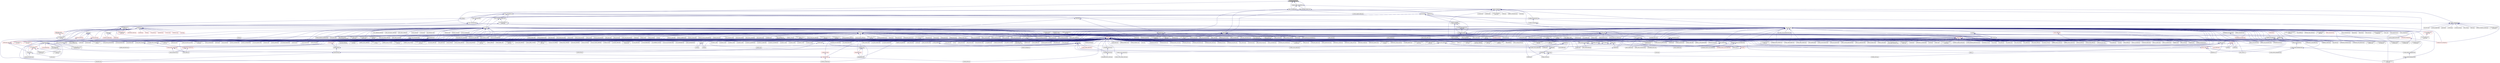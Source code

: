 digraph "colocated_helpers.hpp"
{
  edge [fontname="Helvetica",fontsize="10",labelfontname="Helvetica",labelfontsize="10"];
  node [fontname="Helvetica",fontsize="10",shape=record];
  Node218 [label="colocated_helpers.hpp",height=0.2,width=0.4,color="black", fillcolor="grey75", style="filled", fontcolor="black"];
  Node218 -> Node219 [dir="back",color="midnightblue",fontsize="10",style="solid",fontname="Helvetica"];
  Node219 [label="async_colocated.hpp",height=0.2,width=0.4,color="black", fillcolor="white", style="filled",URL="$d3/d0f/async__colocated_8hpp.html"];
  Node219 -> Node220 [dir="back",color="midnightblue",fontsize="10",style="solid",fontname="Helvetica"];
  Node220 [label="async.hpp",height=0.2,width=0.4,color="black", fillcolor="white", style="filled",URL="$d4/d59/include_2async_8hpp.html"];
  Node220 -> Node221 [dir="back",color="midnightblue",fontsize="10",style="solid",fontname="Helvetica"];
  Node221 [label="allgather.cpp",height=0.2,width=0.4,color="black", fillcolor="white", style="filled",URL="$d7/d06/allgather_8cpp.html"];
  Node220 -> Node222 [dir="back",color="midnightblue",fontsize="10",style="solid",fontname="Helvetica"];
  Node222 [label="allgather_and_gate.cpp",height=0.2,width=0.4,color="black", fillcolor="white", style="filled",URL="$d1/d56/allgather__and__gate_8cpp.html"];
  Node220 -> Node223 [dir="back",color="midnightblue",fontsize="10",style="solid",fontname="Helvetica"];
  Node223 [label="apex_fibonacci.cpp",height=0.2,width=0.4,color="black", fillcolor="white", style="filled",URL="$de/de1/apex__fibonacci_8cpp.html"];
  Node220 -> Node224 [dir="back",color="midnightblue",fontsize="10",style="solid",fontname="Helvetica"];
  Node224 [label="apex_policy_engine\l_active_thread_count.cpp",height=0.2,width=0.4,color="black", fillcolor="white", style="filled",URL="$d5/d01/apex__policy__engine__active__thread__count_8cpp.html"];
  Node220 -> Node225 [dir="back",color="midnightblue",fontsize="10",style="solid",fontname="Helvetica"];
  Node225 [label="apex_policy_engine\l_events.cpp",height=0.2,width=0.4,color="black", fillcolor="white", style="filled",URL="$df/d0f/apex__policy__engine__events_8cpp.html"];
  Node220 -> Node226 [dir="back",color="midnightblue",fontsize="10",style="solid",fontname="Helvetica"];
  Node226 [label="apex_policy_engine\l_periodic.cpp",height=0.2,width=0.4,color="black", fillcolor="white", style="filled",URL="$d5/d7b/apex__policy__engine__periodic_8cpp.html"];
  Node220 -> Node227 [dir="back",color="midnightblue",fontsize="10",style="solid",fontname="Helvetica"];
  Node227 [label="nqueen.hpp",height=0.2,width=0.4,color="black", fillcolor="white", style="filled",URL="$da/dfd/stubs_2nqueen_8hpp.html"];
  Node227 -> Node228 [dir="back",color="midnightblue",fontsize="10",style="solid",fontname="Helvetica"];
  Node228 [label="nqueen.hpp",height=0.2,width=0.4,color="black", fillcolor="white", style="filled",URL="$d0/d07/nqueen_8hpp.html"];
  Node228 -> Node229 [dir="back",color="midnightblue",fontsize="10",style="solid",fontname="Helvetica"];
  Node229 [label="nqueen_client.cpp",height=0.2,width=0.4,color="black", fillcolor="white", style="filled",URL="$d3/d5e/nqueen__client_8cpp.html"];
  Node220 -> Node230 [dir="back",color="midnightblue",fontsize="10",style="solid",fontname="Helvetica"];
  Node230 [label="1d_wave_equation.cpp",height=0.2,width=0.4,color="black", fillcolor="white", style="filled",URL="$da/dab/1d__wave__equation_8cpp.html"];
  Node220 -> Node231 [dir="back",color="midnightblue",fontsize="10",style="solid",fontname="Helvetica"];
  Node231 [label="factorial.cpp",height=0.2,width=0.4,color="black", fillcolor="white", style="filled",URL="$d9/d00/factorial_8cpp.html"];
  Node220 -> Node232 [dir="back",color="midnightblue",fontsize="10",style="solid",fontname="Helvetica"];
  Node232 [label="fibonacci.cpp",height=0.2,width=0.4,color="black", fillcolor="white", style="filled",URL="$d9/d89/fibonacci_8cpp.html"];
  Node220 -> Node233 [dir="back",color="midnightblue",fontsize="10",style="solid",fontname="Helvetica"];
  Node233 [label="fibonacci_one.cpp",height=0.2,width=0.4,color="black", fillcolor="white", style="filled",URL="$d8/d78/fibonacci__one_8cpp.html"];
  Node220 -> Node234 [dir="back",color="midnightblue",fontsize="10",style="solid",fontname="Helvetica"];
  Node234 [label="print_to_console.cpp",height=0.2,width=0.4,color="black", fillcolor="white", style="filled",URL="$d7/de6/print__to__console_8cpp.html"];
  Node220 -> Node235 [dir="back",color="midnightblue",fontsize="10",style="solid",fontname="Helvetica"];
  Node235 [label="quicksort.cpp",height=0.2,width=0.4,color="black", fillcolor="white", style="filled",URL="$d3/d1e/quicksort_8cpp.html"];
  Node220 -> Node236 [dir="back",color="midnightblue",fontsize="10",style="solid",fontname="Helvetica"];
  Node236 [label="sierpinski.cpp",height=0.2,width=0.4,color="black", fillcolor="white", style="filled",URL="$d3/d7e/sierpinski_8cpp.html"];
  Node220 -> Node237 [dir="back",color="midnightblue",fontsize="10",style="solid",fontname="Helvetica"];
  Node237 [label="random_mem_access.hpp",height=0.2,width=0.4,color="black", fillcolor="white", style="filled",URL="$d3/d32/stubs_2random__mem__access_8hpp.html"];
  Node237 -> Node238 [dir="back",color="midnightblue",fontsize="10",style="solid",fontname="Helvetica"];
  Node238 [label="random_mem_access.hpp",height=0.2,width=0.4,color="black", fillcolor="white", style="filled",URL="$db/de8/random__mem__access_8hpp.html"];
  Node238 -> Node239 [dir="back",color="midnightblue",fontsize="10",style="solid",fontname="Helvetica"];
  Node239 [label="random_mem_access_client.cpp",height=0.2,width=0.4,color="black", fillcolor="white", style="filled",URL="$df/d1b/random__mem__access__client_8cpp.html"];
  Node220 -> Node240 [dir="back",color="midnightblue",fontsize="10",style="solid",fontname="Helvetica"];
  Node240 [label="interpolator.cpp",height=0.2,width=0.4,color="black", fillcolor="white", style="filled",URL="$d5/d02/interpolator_8cpp.html"];
  Node220 -> Node241 [dir="back",color="midnightblue",fontsize="10",style="solid",fontname="Helvetica"];
  Node241 [label="simple_central_tuplespace.hpp",height=0.2,width=0.4,color="black", fillcolor="white", style="filled",URL="$d0/d4b/stubs_2simple__central__tuplespace_8hpp.html"];
  Node241 -> Node242 [dir="back",color="midnightblue",fontsize="10",style="solid",fontname="Helvetica"];
  Node242 [label="simple_central_tuplespace.hpp",height=0.2,width=0.4,color="black", fillcolor="white", style="filled",URL="$d5/ddd/simple__central__tuplespace_8hpp.html"];
  Node242 -> Node243 [dir="back",color="midnightblue",fontsize="10",style="solid",fontname="Helvetica"];
  Node243 [label="simple_central_tuplespace\l_client.cpp",height=0.2,width=0.4,color="black", fillcolor="white", style="filled",URL="$d1/d7b/simple__central__tuplespace__client_8cpp.html"];
  Node220 -> Node244 [dir="back",color="midnightblue",fontsize="10",style="solid",fontname="Helvetica"];
  Node244 [label="lcos.hpp",height=0.2,width=0.4,color="black", fillcolor="white", style="filled",URL="$d5/deb/lcos_8hpp.html"];
  Node244 -> Node222 [dir="back",color="midnightblue",fontsize="10",style="solid",fontname="Helvetica"];
  Node244 -> Node245 [dir="back",color="midnightblue",fontsize="10",style="solid",fontname="Helvetica"];
  Node245 [label="apex_balance.cpp",height=0.2,width=0.4,color="black", fillcolor="white", style="filled",URL="$d4/d8e/apex__balance_8cpp.html"];
  Node244 -> Node224 [dir="back",color="midnightblue",fontsize="10",style="solid",fontname="Helvetica"];
  Node244 -> Node225 [dir="back",color="midnightblue",fontsize="10",style="solid",fontname="Helvetica"];
  Node244 -> Node226 [dir="back",color="midnightblue",fontsize="10",style="solid",fontname="Helvetica"];
  Node244 -> Node246 [dir="back",color="midnightblue",fontsize="10",style="solid",fontname="Helvetica"];
  Node246 [label="heartbeat.cpp",height=0.2,width=0.4,color="black", fillcolor="white", style="filled",URL="$d8/d98/heartbeat_8cpp.html"];
  Node244 -> Node247 [dir="back",color="midnightblue",fontsize="10",style="solid",fontname="Helvetica"];
  Node247 [label="hello_world_component.hpp",height=0.2,width=0.4,color="black", fillcolor="white", style="filled",URL="$df/df0/hello__world__component_8hpp.html"];
  Node247 -> Node248 [dir="back",color="midnightblue",fontsize="10",style="solid",fontname="Helvetica"];
  Node248 [label="hello_world_client.cpp",height=0.2,width=0.4,color="black", fillcolor="white", style="filled",URL="$d5/da6/hello__world__client_8cpp.html"];
  Node247 -> Node249 [dir="back",color="midnightblue",fontsize="10",style="solid",fontname="Helvetica"];
  Node249 [label="hello_world_component.cpp",height=0.2,width=0.4,color="black", fillcolor="white", style="filled",URL="$d8/daa/hello__world__component_8cpp.html"];
  Node244 -> Node250 [dir="back",color="midnightblue",fontsize="10",style="solid",fontname="Helvetica"];
  Node250 [label="row.hpp",height=0.2,width=0.4,color="black", fillcolor="white", style="filled",URL="$dc/d69/row_8hpp.html"];
  Node250 -> Node251 [dir="back",color="midnightblue",fontsize="10",style="solid",fontname="Helvetica"];
  Node251 [label="grid.hpp",height=0.2,width=0.4,color="red", fillcolor="white", style="filled",URL="$dc/d8a/grid_8hpp.html"];
  Node251 -> Node252 [dir="back",color="midnightblue",fontsize="10",style="solid",fontname="Helvetica"];
  Node252 [label="jacobi.cpp",height=0.2,width=0.4,color="black", fillcolor="white", style="filled",URL="$d2/d27/jacobi_8cpp.html"];
  Node251 -> Node253 [dir="back",color="midnightblue",fontsize="10",style="solid",fontname="Helvetica"];
  Node253 [label="solver.hpp",height=0.2,width=0.4,color="red", fillcolor="white", style="filled",URL="$db/d9a/server_2solver_8hpp.html"];
  Node253 -> Node255 [dir="back",color="midnightblue",fontsize="10",style="solid",fontname="Helvetica"];
  Node255 [label="solver.cpp",height=0.2,width=0.4,color="black", fillcolor="white", style="filled",URL="$d6/d94/solver_8cpp.html"];
  Node251 -> Node256 [dir="back",color="midnightblue",fontsize="10",style="solid",fontname="Helvetica"];
  Node256 [label="grid.cpp",height=0.2,width=0.4,color="black", fillcolor="white", style="filled",URL="$d6/d1b/jacobi__component_2grid_8cpp.html"];
  Node250 -> Node257 [dir="back",color="midnightblue",fontsize="10",style="solid",fontname="Helvetica"];
  Node257 [label="stencil_iterator.hpp",height=0.2,width=0.4,color="black", fillcolor="white", style="filled",URL="$dc/d5c/server_2stencil__iterator_8hpp.html"];
  Node257 -> Node253 [dir="back",color="midnightblue",fontsize="10",style="solid",fontname="Helvetica"];
  Node257 -> Node258 [dir="back",color="midnightblue",fontsize="10",style="solid",fontname="Helvetica"];
  Node258 [label="stencil_iterator.cpp",height=0.2,width=0.4,color="black", fillcolor="white", style="filled",URL="$d6/de1/server_2stencil__iterator_8cpp.html"];
  Node257 -> Node259 [dir="back",color="midnightblue",fontsize="10",style="solid",fontname="Helvetica"];
  Node259 [label="stencil_iterator.cpp",height=0.2,width=0.4,color="black", fillcolor="white", style="filled",URL="$d7/d71/stencil__iterator_8cpp.html"];
  Node250 -> Node256 [dir="back",color="midnightblue",fontsize="10",style="solid",fontname="Helvetica"];
  Node244 -> Node260 [dir="back",color="midnightblue",fontsize="10",style="solid",fontname="Helvetica"];
  Node260 [label="stencil_iterator.hpp",height=0.2,width=0.4,color="black", fillcolor="white", style="filled",URL="$d4/dc8/stencil__iterator_8hpp.html"];
  Node260 -> Node253 [dir="back",color="midnightblue",fontsize="10",style="solid",fontname="Helvetica"];
  Node260 -> Node257 [dir="back",color="midnightblue",fontsize="10",style="solid",fontname="Helvetica"];
  Node260 -> Node259 [dir="back",color="midnightblue",fontsize="10",style="solid",fontname="Helvetica"];
  Node244 -> Node257 [dir="back",color="midnightblue",fontsize="10",style="solid",fontname="Helvetica"];
  Node244 -> Node261 [dir="back",color="midnightblue",fontsize="10",style="solid",fontname="Helvetica"];
  Node261 [label="jacobi_hpx.cpp",height=0.2,width=0.4,color="black", fillcolor="white", style="filled",URL="$d8/d72/jacobi__hpx_8cpp.html"];
  Node244 -> Node262 [dir="back",color="midnightblue",fontsize="10",style="solid",fontname="Helvetica"];
  Node262 [label="jacobi_nonuniform_hpx.cpp",height=0.2,width=0.4,color="black", fillcolor="white", style="filled",URL="$de/d56/jacobi__nonuniform__hpx_8cpp.html"];
  Node244 -> Node263 [dir="back",color="midnightblue",fontsize="10",style="solid",fontname="Helvetica"];
  Node263 [label="enumerate_threads.cpp",height=0.2,width=0.4,color="black", fillcolor="white", style="filled",URL="$d3/dd4/enumerate__threads_8cpp.html"];
  Node244 -> Node264 [dir="back",color="midnightblue",fontsize="10",style="solid",fontname="Helvetica"];
  Node264 [label="fibonacci_await.cpp",height=0.2,width=0.4,color="black", fillcolor="white", style="filled",URL="$dc/d1c/fibonacci__await_8cpp.html"];
  Node244 -> Node265 [dir="back",color="midnightblue",fontsize="10",style="solid",fontname="Helvetica"];
  Node265 [label="fibonacci_dataflow.cpp",height=0.2,width=0.4,color="black", fillcolor="white", style="filled",URL="$df/d3d/fibonacci__dataflow_8cpp.html"];
  Node244 -> Node266 [dir="back",color="midnightblue",fontsize="10",style="solid",fontname="Helvetica"];
  Node266 [label="fibonacci_futures.cpp",height=0.2,width=0.4,color="black", fillcolor="white", style="filled",URL="$d6/de3/fibonacci__futures_8cpp.html"];
  Node244 -> Node267 [dir="back",color="midnightblue",fontsize="10",style="solid",fontname="Helvetica"];
  Node267 [label="fibonacci_futures_distributed.cpp",height=0.2,width=0.4,color="black", fillcolor="white", style="filled",URL="$d1/dc9/fibonacci__futures__distributed_8cpp.html"];
  Node244 -> Node268 [dir="back",color="midnightblue",fontsize="10",style="solid",fontname="Helvetica"];
  Node268 [label="fractals.cpp",height=0.2,width=0.4,color="black", fillcolor="white", style="filled",URL="$d8/d58/fractals_8cpp.html"];
  Node244 -> Node269 [dir="back",color="midnightblue",fontsize="10",style="solid",fontname="Helvetica"];
  Node269 [label="fractals_executor.cpp",height=0.2,width=0.4,color="black", fillcolor="white", style="filled",URL="$d9/da9/fractals__executor_8cpp.html"];
  Node244 -> Node270 [dir="back",color="midnightblue",fontsize="10",style="solid",fontname="Helvetica"];
  Node270 [label="fractals_struct.cpp",height=0.2,width=0.4,color="black", fillcolor="white", style="filled",URL="$d8/d2f/fractals__struct_8cpp.html"];
  Node244 -> Node271 [dir="back",color="midnightblue",fontsize="10",style="solid",fontname="Helvetica"];
  Node271 [label="hello_world.cpp",height=0.2,width=0.4,color="black", fillcolor="white", style="filled",URL="$d0/d67/hello__world_8cpp.html"];
  Node244 -> Node272 [dir="back",color="midnightblue",fontsize="10",style="solid",fontname="Helvetica"];
  Node272 [label="latch_local.cpp",height=0.2,width=0.4,color="black", fillcolor="white", style="filled",URL="$dd/dd3/latch__local_8cpp.html"];
  Node244 -> Node273 [dir="back",color="midnightblue",fontsize="10",style="solid",fontname="Helvetica"];
  Node273 [label="latch_remote.cpp",height=0.2,width=0.4,color="black", fillcolor="white", style="filled",URL="$df/d59/latch__remote_8cpp.html"];
  Node244 -> Node274 [dir="back",color="midnightblue",fontsize="10",style="solid",fontname="Helvetica"];
  Node274 [label="local_channel.cpp",height=0.2,width=0.4,color="black", fillcolor="white", style="filled",URL="$d0/d3e/local__channel_8cpp.html"];
  Node244 -> Node275 [dir="back",color="midnightblue",fontsize="10",style="solid",fontname="Helvetica"];
  Node275 [label="pingpong.cpp",height=0.2,width=0.4,color="black", fillcolor="white", style="filled",URL="$dd/d4d/pingpong_8cpp.html"];
  Node244 -> Node276 [dir="back",color="midnightblue",fontsize="10",style="solid",fontname="Helvetica"];
  Node276 [label="shared_mutex.cpp",height=0.2,width=0.4,color="black", fillcolor="white", style="filled",URL="$da/d0b/shared__mutex_8cpp.html"];
  Node244 -> Node277 [dir="back",color="midnightblue",fontsize="10",style="solid",fontname="Helvetica"];
  Node277 [label="wait_composition.cpp",height=0.2,width=0.4,color="black", fillcolor="white", style="filled",URL="$d6/d13/wait__composition_8cpp.html"];
  Node244 -> Node278 [dir="back",color="midnightblue",fontsize="10",style="solid",fontname="Helvetica"];
  Node278 [label="sheneos_compare.cpp",height=0.2,width=0.4,color="black", fillcolor="white", style="filled",URL="$dc/d11/sheneos__compare_8cpp.html"];
  Node244 -> Node279 [dir="back",color="midnightblue",fontsize="10",style="solid",fontname="Helvetica"];
  Node279 [label="spell_check_file.cpp",height=0.2,width=0.4,color="black", fillcolor="white", style="filled",URL="$df/df7/spell__check__file_8cpp.html"];
  Node244 -> Node280 [dir="back",color="midnightblue",fontsize="10",style="solid",fontname="Helvetica"];
  Node280 [label="spell_check_simple.cpp",height=0.2,width=0.4,color="black", fillcolor="white", style="filled",URL="$dd/d54/spell__check__simple_8cpp.html"];
  Node244 -> Node243 [dir="back",color="midnightblue",fontsize="10",style="solid",fontname="Helvetica"];
  Node244 -> Node281 [dir="back",color="midnightblue",fontsize="10",style="solid",fontname="Helvetica"];
  Node281 [label="hpx.hpp",height=0.2,width=0.4,color="red", fillcolor="white", style="filled",URL="$d0/daa/hpx_8hpp.html"];
  Node281 -> Node282 [dir="back",color="midnightblue",fontsize="10",style="solid",fontname="Helvetica"];
  Node282 [label="1d_stencil_1.cpp",height=0.2,width=0.4,color="black", fillcolor="white", style="filled",URL="$d2/db1/1d__stencil__1_8cpp.html"];
  Node281 -> Node283 [dir="back",color="midnightblue",fontsize="10",style="solid",fontname="Helvetica"];
  Node283 [label="1d_stencil_2.cpp",height=0.2,width=0.4,color="black", fillcolor="white", style="filled",URL="$d3/dd1/1d__stencil__2_8cpp.html"];
  Node281 -> Node284 [dir="back",color="midnightblue",fontsize="10",style="solid",fontname="Helvetica"];
  Node284 [label="1d_stencil_3.cpp",height=0.2,width=0.4,color="black", fillcolor="white", style="filled",URL="$db/d19/1d__stencil__3_8cpp.html"];
  Node281 -> Node285 [dir="back",color="midnightblue",fontsize="10",style="solid",fontname="Helvetica"];
  Node285 [label="1d_stencil_4.cpp",height=0.2,width=0.4,color="black", fillcolor="white", style="filled",URL="$d1/d7d/1d__stencil__4_8cpp.html"];
  Node281 -> Node286 [dir="back",color="midnightblue",fontsize="10",style="solid",fontname="Helvetica"];
  Node286 [label="1d_stencil_4_parallel.cpp",height=0.2,width=0.4,color="black", fillcolor="white", style="filled",URL="$d6/d05/1d__stencil__4__parallel_8cpp.html"];
  Node281 -> Node287 [dir="back",color="midnightblue",fontsize="10",style="solid",fontname="Helvetica"];
  Node287 [label="1d_stencil_4_repart.cpp",height=0.2,width=0.4,color="black", fillcolor="white", style="filled",URL="$d0/d6b/1d__stencil__4__repart_8cpp.html"];
  Node281 -> Node288 [dir="back",color="midnightblue",fontsize="10",style="solid",fontname="Helvetica"];
  Node288 [label="1d_stencil_4_throttle.cpp",height=0.2,width=0.4,color="black", fillcolor="white", style="filled",URL="$d6/de5/1d__stencil__4__throttle_8cpp.html"];
  Node281 -> Node289 [dir="back",color="midnightblue",fontsize="10",style="solid",fontname="Helvetica"];
  Node289 [label="1d_stencil_5.cpp",height=0.2,width=0.4,color="black", fillcolor="white", style="filled",URL="$d7/d2a/1d__stencil__5_8cpp.html"];
  Node281 -> Node290 [dir="back",color="midnightblue",fontsize="10",style="solid",fontname="Helvetica"];
  Node290 [label="1d_stencil_6.cpp",height=0.2,width=0.4,color="black", fillcolor="white", style="filled",URL="$db/de7/1d__stencil__6_8cpp.html"];
  Node281 -> Node291 [dir="back",color="midnightblue",fontsize="10",style="solid",fontname="Helvetica"];
  Node291 [label="1d_stencil_7.cpp",height=0.2,width=0.4,color="black", fillcolor="white", style="filled",URL="$d4/d5a/1d__stencil__7_8cpp.html"];
  Node281 -> Node292 [dir="back",color="midnightblue",fontsize="10",style="solid",fontname="Helvetica"];
  Node292 [label="1d_stencil_8.cpp",height=0.2,width=0.4,color="black", fillcolor="white", style="filled",URL="$df/de0/1d__stencil__8_8cpp.html"];
  Node281 -> Node293 [dir="back",color="midnightblue",fontsize="10",style="solid",fontname="Helvetica"];
  Node293 [label="accumulator.cpp",height=0.2,width=0.4,color="black", fillcolor="white", style="filled",URL="$d1/d81/accumulator_8cpp.html"];
  Node281 -> Node294 [dir="back",color="midnightblue",fontsize="10",style="solid",fontname="Helvetica"];
  Node294 [label="accumulator.hpp",height=0.2,width=0.4,color="black", fillcolor="white", style="filled",URL="$d4/d9d/server_2accumulator_8hpp.html"];
  Node294 -> Node293 [dir="back",color="midnightblue",fontsize="10",style="solid",fontname="Helvetica"];
  Node294 -> Node295 [dir="back",color="midnightblue",fontsize="10",style="solid",fontname="Helvetica"];
  Node295 [label="accumulator.hpp",height=0.2,width=0.4,color="red", fillcolor="white", style="filled",URL="$d8/d5e/accumulator_8hpp.html"];
  Node281 -> Node297 [dir="back",color="midnightblue",fontsize="10",style="solid",fontname="Helvetica"];
  Node297 [label="template_function_accumulator.hpp",height=0.2,width=0.4,color="black", fillcolor="white", style="filled",URL="$d7/da6/server_2template__function__accumulator_8hpp.html"];
  Node297 -> Node298 [dir="back",color="midnightblue",fontsize="10",style="solid",fontname="Helvetica"];
  Node298 [label="template_function_accumulator.cpp",height=0.2,width=0.4,color="black", fillcolor="white", style="filled",URL="$d5/d02/template__function__accumulator_8cpp.html"];
  Node297 -> Node299 [dir="back",color="midnightblue",fontsize="10",style="solid",fontname="Helvetica"];
  Node299 [label="template_function_accumulator.hpp",height=0.2,width=0.4,color="red", fillcolor="white", style="filled",URL="$d3/de9/template__function__accumulator_8hpp.html"];
  Node281 -> Node301 [dir="back",color="midnightblue",fontsize="10",style="solid",fontname="Helvetica"];
  Node301 [label="template_accumulator.cpp",height=0.2,width=0.4,color="black", fillcolor="white", style="filled",URL="$d0/d4a/template__accumulator_8cpp.html"];
  Node281 -> Node298 [dir="back",color="midnightblue",fontsize="10",style="solid",fontname="Helvetica"];
  Node281 -> Node299 [dir="back",color="midnightblue",fontsize="10",style="solid",fontname="Helvetica"];
  Node281 -> Node302 [dir="back",color="midnightblue",fontsize="10",style="solid",fontname="Helvetica"];
  Node302 [label="allgather_module.cpp",height=0.2,width=0.4,color="black", fillcolor="white", style="filled",URL="$df/de4/allgather__module_8cpp.html"];
  Node281 -> Node221 [dir="back",color="midnightblue",fontsize="10",style="solid",fontname="Helvetica"];
  Node281 -> Node222 [dir="back",color="midnightblue",fontsize="10",style="solid",fontname="Helvetica"];
  Node281 -> Node303 [dir="back",color="midnightblue",fontsize="10",style="solid",fontname="Helvetica"];
  Node303 [label="ag_client.cpp",height=0.2,width=0.4,color="black", fillcolor="white", style="filled",URL="$d4/d5d/ag__client_8cpp.html"];
  Node281 -> Node304 [dir="back",color="midnightblue",fontsize="10",style="solid",fontname="Helvetica"];
  Node304 [label="hpx_thread_phase.cpp",height=0.2,width=0.4,color="black", fillcolor="white", style="filled",URL="$d5/dca/hpx__thread__phase_8cpp.html"];
  Node281 -> Node305 [dir="back",color="midnightblue",fontsize="10",style="solid",fontname="Helvetica"];
  Node305 [label="os_thread_num.cpp",height=0.2,width=0.4,color="black", fillcolor="white", style="filled",URL="$d2/dfb/os__thread__num_8cpp.html"];
  Node281 -> Node306 [dir="back",color="midnightblue",fontsize="10",style="solid",fontname="Helvetica"];
  Node306 [label="cancelable_action.cpp",height=0.2,width=0.4,color="black", fillcolor="white", style="filled",URL="$d5/d0c/cancelable__action_8cpp.html"];
  Node281 -> Node307 [dir="back",color="midnightblue",fontsize="10",style="solid",fontname="Helvetica"];
  Node307 [label="cancelable_action.hpp",height=0.2,width=0.4,color="black", fillcolor="white", style="filled",URL="$d5/d4d/server_2cancelable__action_8hpp.html"];
  Node307 -> Node306 [dir="back",color="midnightblue",fontsize="10",style="solid",fontname="Helvetica"];
  Node307 -> Node308 [dir="back",color="midnightblue",fontsize="10",style="solid",fontname="Helvetica"];
  Node308 [label="cancelable_action.hpp",height=0.2,width=0.4,color="black", fillcolor="white", style="filled",URL="$d0/da3/stubs_2cancelable__action_8hpp.html"];
  Node308 -> Node309 [dir="back",color="midnightblue",fontsize="10",style="solid",fontname="Helvetica"];
  Node309 [label="cancelable_action.hpp",height=0.2,width=0.4,color="black", fillcolor="white", style="filled",URL="$d6/d28/cancelable__action_8hpp.html"];
  Node309 -> Node310 [dir="back",color="midnightblue",fontsize="10",style="solid",fontname="Helvetica"];
  Node310 [label="cancelable_action_client.cpp",height=0.2,width=0.4,color="black", fillcolor="white", style="filled",URL="$d1/db8/cancelable__action__client_8cpp.html"];
  Node281 -> Node308 [dir="back",color="midnightblue",fontsize="10",style="solid",fontname="Helvetica"];
  Node281 -> Node310 [dir="back",color="midnightblue",fontsize="10",style="solid",fontname="Helvetica"];
  Node281 -> Node311 [dir="back",color="midnightblue",fontsize="10",style="solid",fontname="Helvetica"];
  Node311 [label="cublas_matmul.cpp",height=0.2,width=0.4,color="black", fillcolor="white", style="filled",URL="$dd/d84/cublas__matmul_8cpp.html"];
  Node281 -> Node312 [dir="back",color="midnightblue",fontsize="10",style="solid",fontname="Helvetica"];
  Node312 [label="win_perf_counters.cpp",height=0.2,width=0.4,color="black", fillcolor="white", style="filled",URL="$d8/d11/win__perf__counters_8cpp.html"];
  Node281 -> Node313 [dir="back",color="midnightblue",fontsize="10",style="solid",fontname="Helvetica"];
  Node313 [label="win_perf_counters.hpp",height=0.2,width=0.4,color="black", fillcolor="white", style="filled",URL="$d5/da7/win__perf__counters_8hpp.html"];
  Node281 -> Node247 [dir="back",color="midnightblue",fontsize="10",style="solid",fontname="Helvetica"];
  Node281 -> Node314 [dir="back",color="midnightblue",fontsize="10",style="solid",fontname="Helvetica"];
  Node314 [label="interpolate1d.cpp",height=0.2,width=0.4,color="black", fillcolor="white", style="filled",URL="$d0/d05/interpolate1d_8cpp.html"];
  Node281 -> Node315 [dir="back",color="midnightblue",fontsize="10",style="solid",fontname="Helvetica"];
  Node315 [label="partition.hpp",height=0.2,width=0.4,color="black", fillcolor="white", style="filled",URL="$d0/d7a/examples_2interpolate1d_2interpolate1d_2partition_8hpp.html"];
  Node315 -> Node314 [dir="back",color="midnightblue",fontsize="10",style="solid",fontname="Helvetica"];
  Node315 -> Node316 [dir="back",color="midnightblue",fontsize="10",style="solid",fontname="Helvetica"];
  Node316 [label="interpolate1d.hpp",height=0.2,width=0.4,color="red", fillcolor="white", style="filled",URL="$d4/dc7/interpolate1d_8hpp.html"];
  Node316 -> Node314 [dir="back",color="midnightblue",fontsize="10",style="solid",fontname="Helvetica"];
  Node281 -> Node318 [dir="back",color="midnightblue",fontsize="10",style="solid",fontname="Helvetica"];
  Node318 [label="partition.hpp",height=0.2,width=0.4,color="black", fillcolor="white", style="filled",URL="$d0/dff/examples_2interpolate1d_2interpolate1d_2server_2partition_8hpp.html"];
  Node318 -> Node315 [dir="back",color="midnightblue",fontsize="10",style="solid",fontname="Helvetica"];
  Node318 -> Node319 [dir="back",color="midnightblue",fontsize="10",style="solid",fontname="Helvetica"];
  Node319 [label="partition.cpp",height=0.2,width=0.4,color="black", fillcolor="white", style="filled",URL="$d0/d4f/examples_2interpolate1d_2interpolate1d_2server_2partition_8cpp.html"];
  Node281 -> Node316 [dir="back",color="midnightblue",fontsize="10",style="solid",fontname="Helvetica"];
  Node281 -> Node320 [dir="back",color="midnightblue",fontsize="10",style="solid",fontname="Helvetica"];
  Node320 [label="read_values.cpp",height=0.2,width=0.4,color="black", fillcolor="white", style="filled",URL="$d0/d8c/interpolate1d_2interpolate1d_2read__values_8cpp.html"];
  Node281 -> Node319 [dir="back",color="midnightblue",fontsize="10",style="solid",fontname="Helvetica"];
  Node281 -> Node252 [dir="back",color="midnightblue",fontsize="10",style="solid",fontname="Helvetica"];
  Node281 -> Node256 [dir="back",color="midnightblue",fontsize="10",style="solid",fontname="Helvetica"];
  Node281 -> Node321 [dir="back",color="midnightblue",fontsize="10",style="solid",fontname="Helvetica"];
  Node321 [label="row.cpp",height=0.2,width=0.4,color="black", fillcolor="white", style="filled",URL="$d3/d86/server_2row_8cpp.html"];
  Node281 -> Node255 [dir="back",color="midnightblue",fontsize="10",style="solid",fontname="Helvetica"];
  Node281 -> Node258 [dir="back",color="midnightblue",fontsize="10",style="solid",fontname="Helvetica"];
  Node281 -> Node259 [dir="back",color="midnightblue",fontsize="10",style="solid",fontname="Helvetica"];
  Node281 -> Node322 [dir="back",color="midnightblue",fontsize="10",style="solid",fontname="Helvetica"];
  Node322 [label="jacobi.cpp",height=0.2,width=0.4,color="black", fillcolor="white", style="filled",URL="$d3/d44/smp_2jacobi_8cpp.html"];
  Node281 -> Node261 [dir="back",color="midnightblue",fontsize="10",style="solid",fontname="Helvetica"];
  Node281 -> Node323 [dir="back",color="midnightblue",fontsize="10",style="solid",fontname="Helvetica"];
  Node323 [label="jacobi_nonuniform.cpp",height=0.2,width=0.4,color="black", fillcolor="white", style="filled",URL="$dd/ddc/jacobi__nonuniform_8cpp.html"];
  Node281 -> Node262 [dir="back",color="midnightblue",fontsize="10",style="solid",fontname="Helvetica"];
  Node281 -> Node324 [dir="back",color="midnightblue",fontsize="10",style="solid",fontname="Helvetica"];
  Node324 [label="nqueen.cpp",height=0.2,width=0.4,color="black", fillcolor="white", style="filled",URL="$db/dca/nqueen_8cpp.html"];
  Node281 -> Node325 [dir="back",color="midnightblue",fontsize="10",style="solid",fontname="Helvetica"];
  Node325 [label="nqueen.hpp",height=0.2,width=0.4,color="black", fillcolor="white", style="filled",URL="$de/d58/server_2nqueen_8hpp.html"];
  Node325 -> Node324 [dir="back",color="midnightblue",fontsize="10",style="solid",fontname="Helvetica"];
  Node325 -> Node227 [dir="back",color="midnightblue",fontsize="10",style="solid",fontname="Helvetica"];
  Node281 -> Node229 [dir="back",color="midnightblue",fontsize="10",style="solid",fontname="Helvetica"];
  Node281 -> Node326 [dir="back",color="midnightblue",fontsize="10",style="solid",fontname="Helvetica"];
  Node326 [label="sine.cpp",height=0.2,width=0.4,color="black", fillcolor="white", style="filled",URL="$d3/d0d/server_2sine_8cpp.html"];
  Node281 -> Node327 [dir="back",color="midnightblue",fontsize="10",style="solid",fontname="Helvetica"];
  Node327 [label="sine.hpp",height=0.2,width=0.4,color="black", fillcolor="white", style="filled",URL="$d8/dac/sine_8hpp.html"];
  Node327 -> Node326 [dir="back",color="midnightblue",fontsize="10",style="solid",fontname="Helvetica"];
  Node327 -> Node328 [dir="back",color="midnightblue",fontsize="10",style="solid",fontname="Helvetica"];
  Node328 [label="sine.cpp",height=0.2,width=0.4,color="black", fillcolor="white", style="filled",URL="$d5/dd8/sine_8cpp.html"];
  Node281 -> Node328 [dir="back",color="midnightblue",fontsize="10",style="solid",fontname="Helvetica"];
  Node281 -> Node329 [dir="back",color="midnightblue",fontsize="10",style="solid",fontname="Helvetica"];
  Node329 [label="sine_client.cpp",height=0.2,width=0.4,color="black", fillcolor="white", style="filled",URL="$db/d62/sine__client_8cpp.html"];
  Node281 -> Node330 [dir="back",color="midnightblue",fontsize="10",style="solid",fontname="Helvetica"];
  Node330 [label="qt.cpp",height=0.2,width=0.4,color="black", fillcolor="white", style="filled",URL="$df/d90/qt_8cpp.html"];
  Node281 -> Node331 [dir="back",color="midnightblue",fontsize="10",style="solid",fontname="Helvetica"];
  Node331 [label="queue_client.cpp",height=0.2,width=0.4,color="black", fillcolor="white", style="filled",URL="$d7/d96/queue__client_8cpp.html"];
  Node281 -> Node332 [dir="back",color="midnightblue",fontsize="10",style="solid",fontname="Helvetica"];
  Node332 [label="customize_async.cpp",height=0.2,width=0.4,color="black", fillcolor="white", style="filled",URL="$d0/d82/customize__async_8cpp.html"];
  Node281 -> Node333 [dir="back",color="midnightblue",fontsize="10",style="solid",fontname="Helvetica"];
  Node333 [label="data_actions.cpp",height=0.2,width=0.4,color="black", fillcolor="white", style="filled",URL="$dc/d68/data__actions_8cpp.html"];
  Node281 -> Node334 [dir="back",color="midnightblue",fontsize="10",style="solid",fontname="Helvetica"];
  Node334 [label="error_handling.cpp",height=0.2,width=0.4,color="black", fillcolor="white", style="filled",URL="$d9/d96/error__handling_8cpp.html"];
  Node281 -> Node335 [dir="back",color="midnightblue",fontsize="10",style="solid",fontname="Helvetica"];
  Node335 [label="event_synchronization.cpp",height=0.2,width=0.4,color="black", fillcolor="white", style="filled",URL="$d0/d35/event__synchronization_8cpp.html"];
  Node281 -> Node231 [dir="back",color="midnightblue",fontsize="10",style="solid",fontname="Helvetica"];
  Node281 -> Node336 [dir="back",color="midnightblue",fontsize="10",style="solid",fontname="Helvetica"];
  Node336 [label="file_serialization.cpp",height=0.2,width=0.4,color="black", fillcolor="white", style="filled",URL="$de/d58/file__serialization_8cpp.html"];
  Node281 -> Node337 [dir="back",color="midnightblue",fontsize="10",style="solid",fontname="Helvetica"];
  Node337 [label="init_globally.cpp",height=0.2,width=0.4,color="black", fillcolor="white", style="filled",URL="$d6/dad/init__globally_8cpp.html"];
  Node281 -> Node338 [dir="back",color="midnightblue",fontsize="10",style="solid",fontname="Helvetica"];
  Node338 [label="interest_calculator.cpp",height=0.2,width=0.4,color="black", fillcolor="white", style="filled",URL="$d2/d86/interest__calculator_8cpp.html"];
  Node281 -> Node339 [dir="back",color="midnightblue",fontsize="10",style="solid",fontname="Helvetica"];
  Node339 [label="non_atomic_rma.cpp",height=0.2,width=0.4,color="black", fillcolor="white", style="filled",URL="$d7/d8b/non__atomic__rma_8cpp.html"];
  Node281 -> Node340 [dir="back",color="midnightblue",fontsize="10",style="solid",fontname="Helvetica"];
  Node340 [label="partitioned_vector\l_spmd_foreach.cpp",height=0.2,width=0.4,color="black", fillcolor="white", style="filled",URL="$db/d7c/partitioned__vector__spmd__foreach_8cpp.html"];
  Node281 -> Node341 [dir="back",color="midnightblue",fontsize="10",style="solid",fontname="Helvetica"];
  Node341 [label="pipeline1.cpp",height=0.2,width=0.4,color="black", fillcolor="white", style="filled",URL="$d5/d77/pipeline1_8cpp.html"];
  Node281 -> Node235 [dir="back",color="midnightblue",fontsize="10",style="solid",fontname="Helvetica"];
  Node281 -> Node342 [dir="back",color="midnightblue",fontsize="10",style="solid",fontname="Helvetica"];
  Node342 [label="receive_buffer.cpp",height=0.2,width=0.4,color="black", fillcolor="white", style="filled",URL="$d7/d10/receive__buffer_8cpp.html"];
  Node281 -> Node343 [dir="back",color="midnightblue",fontsize="10",style="solid",fontname="Helvetica"];
  Node343 [label="safe_object.cpp",height=0.2,width=0.4,color="black", fillcolor="white", style="filled",URL="$dd/d52/safe__object_8cpp.html"];
  Node281 -> Node344 [dir="back",color="midnightblue",fontsize="10",style="solid",fontname="Helvetica"];
  Node344 [label="sort_by_key_demo.cpp",height=0.2,width=0.4,color="black", fillcolor="white", style="filled",URL="$da/d20/sort__by__key__demo_8cpp.html"];
  Node281 -> Node345 [dir="back",color="midnightblue",fontsize="10",style="solid",fontname="Helvetica"];
  Node345 [label="timed_wake.cpp",height=0.2,width=0.4,color="black", fillcolor="white", style="filled",URL="$d8/df9/timed__wake_8cpp.html"];
  Node281 -> Node346 [dir="back",color="midnightblue",fontsize="10",style="solid",fontname="Helvetica"];
  Node346 [label="vector_counting_dotproduct.cpp",height=0.2,width=0.4,color="black", fillcolor="white", style="filled",URL="$df/de9/vector__counting__dotproduct_8cpp.html"];
  Node281 -> Node347 [dir="back",color="midnightblue",fontsize="10",style="solid",fontname="Helvetica"];
  Node347 [label="vector_zip_dotproduct.cpp",height=0.2,width=0.4,color="black", fillcolor="white", style="filled",URL="$dc/d18/vector__zip__dotproduct_8cpp.html"];
  Node281 -> Node348 [dir="back",color="midnightblue",fontsize="10",style="solid",fontname="Helvetica"];
  Node348 [label="zerocopy_rdma.cpp",height=0.2,width=0.4,color="black", fillcolor="white", style="filled",URL="$d1/dad/zerocopy__rdma_8cpp.html"];
  Node281 -> Node349 [dir="back",color="midnightblue",fontsize="10",style="solid",fontname="Helvetica"];
  Node349 [label="random_mem_access.cpp",height=0.2,width=0.4,color="black", fillcolor="white", style="filled",URL="$d1/d51/random__mem__access_8cpp.html"];
  Node281 -> Node350 [dir="back",color="midnightblue",fontsize="10",style="solid",fontname="Helvetica"];
  Node350 [label="random_mem_access.hpp",height=0.2,width=0.4,color="black", fillcolor="white", style="filled",URL="$d0/d19/server_2random__mem__access_8hpp.html"];
  Node350 -> Node349 [dir="back",color="midnightblue",fontsize="10",style="solid",fontname="Helvetica"];
  Node350 -> Node237 [dir="back",color="midnightblue",fontsize="10",style="solid",fontname="Helvetica"];
  Node281 -> Node239 [dir="back",color="midnightblue",fontsize="10",style="solid",fontname="Helvetica"];
  Node281 -> Node351 [dir="back",color="midnightblue",fontsize="10",style="solid",fontname="Helvetica"];
  Node351 [label="oversubscribing_resource\l_partitioner.cpp",height=0.2,width=0.4,color="black", fillcolor="white", style="filled",URL="$dd/dee/oversubscribing__resource__partitioner_8cpp.html"];
  Node281 -> Node352 [dir="back",color="midnightblue",fontsize="10",style="solid",fontname="Helvetica"];
  Node352 [label="simple_resource_partitioner.cpp",height=0.2,width=0.4,color="black", fillcolor="white", style="filled",URL="$d5/df9/simple__resource__partitioner_8cpp.html"];
  Node281 -> Node353 [dir="back",color="midnightblue",fontsize="10",style="solid",fontname="Helvetica"];
  Node353 [label="dimension.hpp",height=0.2,width=0.4,color="red", fillcolor="white", style="filled",URL="$d6/d39/sheneos_2sheneos_2dimension_8hpp.html"];
  Node353 -> Node358 [dir="back",color="midnightblue",fontsize="10",style="solid",fontname="Helvetica"];
  Node358 [label="partition3d.hpp",height=0.2,width=0.4,color="black", fillcolor="white", style="filled",URL="$dd/dbf/server_2partition3d_8hpp.html"];
  Node358 -> Node359 [dir="back",color="midnightblue",fontsize="10",style="solid",fontname="Helvetica"];
  Node359 [label="partition3d.hpp",height=0.2,width=0.4,color="black", fillcolor="white", style="filled",URL="$d1/d50/partition3d_8hpp.html"];
  Node359 -> Node240 [dir="back",color="midnightblue",fontsize="10",style="solid",fontname="Helvetica"];
  Node359 -> Node360 [dir="back",color="midnightblue",fontsize="10",style="solid",fontname="Helvetica"];
  Node360 [label="interpolator.hpp",height=0.2,width=0.4,color="red", fillcolor="white", style="filled",URL="$dc/d3b/interpolator_8hpp.html"];
  Node360 -> Node240 [dir="back",color="midnightblue",fontsize="10",style="solid",fontname="Helvetica"];
  Node360 -> Node278 [dir="back",color="midnightblue",fontsize="10",style="solid",fontname="Helvetica"];
  Node360 -> Node362 [dir="back",color="midnightblue",fontsize="10",style="solid",fontname="Helvetica"];
  Node362 [label="sheneos_test.cpp",height=0.2,width=0.4,color="black", fillcolor="white", style="filled",URL="$d4/d6e/sheneos__test_8cpp.html"];
  Node358 -> Node357 [dir="back",color="midnightblue",fontsize="10",style="solid",fontname="Helvetica"];
  Node357 [label="partition3d.cpp",height=0.2,width=0.4,color="black", fillcolor="white", style="filled",URL="$de/d70/partition3d_8cpp.html"];
  Node281 -> Node240 [dir="back",color="midnightblue",fontsize="10",style="solid",fontname="Helvetica"];
  Node281 -> Node359 [dir="back",color="midnightblue",fontsize="10",style="solid",fontname="Helvetica"];
  Node281 -> Node358 [dir="back",color="midnightblue",fontsize="10",style="solid",fontname="Helvetica"];
  Node281 -> Node360 [dir="back",color="midnightblue",fontsize="10",style="solid",fontname="Helvetica"];
  Node281 -> Node363 [dir="back",color="midnightblue",fontsize="10",style="solid",fontname="Helvetica"];
  Node363 [label="configuration.hpp",height=0.2,width=0.4,color="red", fillcolor="white", style="filled",URL="$dc/d0a/configuration_8hpp.html"];
  Node363 -> Node360 [dir="back",color="midnightblue",fontsize="10",style="solid",fontname="Helvetica"];
  Node281 -> Node356 [dir="back",color="midnightblue",fontsize="10",style="solid",fontname="Helvetica"];
  Node356 [label="read_values.cpp",height=0.2,width=0.4,color="black", fillcolor="white", style="filled",URL="$d7/da4/sheneos_2sheneos_2read__values_8cpp.html"];
  Node281 -> Node357 [dir="back",color="midnightblue",fontsize="10",style="solid",fontname="Helvetica"];
  Node281 -> Node362 [dir="back",color="midnightblue",fontsize="10",style="solid",fontname="Helvetica"];
  Node281 -> Node365 [dir="back",color="midnightblue",fontsize="10",style="solid",fontname="Helvetica"];
  Node365 [label="startup_shutdown.cpp",height=0.2,width=0.4,color="black", fillcolor="white", style="filled",URL="$d3/dfc/server_2startup__shutdown_8cpp.html"];
  Node281 -> Node366 [dir="back",color="midnightblue",fontsize="10",style="solid",fontname="Helvetica"];
  Node366 [label="startup_shutdown.cpp",height=0.2,width=0.4,color="black", fillcolor="white", style="filled",URL="$d0/ddb/startup__shutdown_8cpp.html"];
  Node281 -> Node367 [dir="back",color="midnightblue",fontsize="10",style="solid",fontname="Helvetica"];
  Node367 [label="spin.cpp",height=0.2,width=0.4,color="black", fillcolor="white", style="filled",URL="$d7/df2/spin_8cpp.html"];
  Node281 -> Node368 [dir="back",color="midnightblue",fontsize="10",style="solid",fontname="Helvetica"];
  Node368 [label="throttle.cpp",height=0.2,width=0.4,color="black", fillcolor="white", style="filled",URL="$de/d56/server_2throttle_8cpp.html"];
  Node281 -> Node369 [dir="back",color="midnightblue",fontsize="10",style="solid",fontname="Helvetica"];
  Node369 [label="throttle.hpp",height=0.2,width=0.4,color="black", fillcolor="white", style="filled",URL="$db/dc9/server_2throttle_8hpp.html"];
  Node369 -> Node368 [dir="back",color="midnightblue",fontsize="10",style="solid",fontname="Helvetica"];
  Node369 -> Node370 [dir="back",color="midnightblue",fontsize="10",style="solid",fontname="Helvetica"];
  Node370 [label="throttle.hpp",height=0.2,width=0.4,color="black", fillcolor="white", style="filled",URL="$d5/dec/stubs_2throttle_8hpp.html"];
  Node370 -> Node371 [dir="back",color="midnightblue",fontsize="10",style="solid",fontname="Helvetica"];
  Node371 [label="throttle.hpp",height=0.2,width=0.4,color="black", fillcolor="white", style="filled",URL="$d2/d2e/throttle_8hpp.html"];
  Node371 -> Node372 [dir="back",color="midnightblue",fontsize="10",style="solid",fontname="Helvetica"];
  Node372 [label="throttle.cpp",height=0.2,width=0.4,color="black", fillcolor="white", style="filled",URL="$db/d02/throttle_8cpp.html"];
  Node371 -> Node373 [dir="back",color="midnightblue",fontsize="10",style="solid",fontname="Helvetica"];
  Node373 [label="throttle_client.cpp",height=0.2,width=0.4,color="black", fillcolor="white", style="filled",URL="$d0/db7/throttle__client_8cpp.html"];
  Node281 -> Node370 [dir="back",color="midnightblue",fontsize="10",style="solid",fontname="Helvetica"];
  Node281 -> Node372 [dir="back",color="midnightblue",fontsize="10",style="solid",fontname="Helvetica"];
  Node281 -> Node371 [dir="back",color="midnightblue",fontsize="10",style="solid",fontname="Helvetica"];
  Node281 -> Node374 [dir="back",color="midnightblue",fontsize="10",style="solid",fontname="Helvetica"];
  Node374 [label="transpose_await.cpp",height=0.2,width=0.4,color="black", fillcolor="white", style="filled",URL="$de/d68/transpose__await_8cpp.html"];
  Node281 -> Node375 [dir="back",color="midnightblue",fontsize="10",style="solid",fontname="Helvetica"];
  Node375 [label="transpose_block.cpp",height=0.2,width=0.4,color="black", fillcolor="white", style="filled",URL="$d0/de1/transpose__block_8cpp.html"];
  Node281 -> Node376 [dir="back",color="midnightblue",fontsize="10",style="solid",fontname="Helvetica"];
  Node376 [label="transpose_block_numa.cpp",height=0.2,width=0.4,color="black", fillcolor="white", style="filled",URL="$dd/d3b/transpose__block__numa_8cpp.html"];
  Node281 -> Node377 [dir="back",color="midnightblue",fontsize="10",style="solid",fontname="Helvetica"];
  Node377 [label="transpose_serial.cpp",height=0.2,width=0.4,color="black", fillcolor="white", style="filled",URL="$db/d74/transpose__serial_8cpp.html"];
  Node281 -> Node378 [dir="back",color="midnightblue",fontsize="10",style="solid",fontname="Helvetica"];
  Node378 [label="transpose_serial_block.cpp",height=0.2,width=0.4,color="black", fillcolor="white", style="filled",URL="$d8/daa/transpose__serial__block_8cpp.html"];
  Node281 -> Node379 [dir="back",color="midnightblue",fontsize="10",style="solid",fontname="Helvetica"];
  Node379 [label="transpose_serial_vector.cpp",height=0.2,width=0.4,color="black", fillcolor="white", style="filled",URL="$d4/d04/transpose__serial__vector_8cpp.html"];
  Node281 -> Node380 [dir="back",color="midnightblue",fontsize="10",style="solid",fontname="Helvetica"];
  Node380 [label="transpose_smp.cpp",height=0.2,width=0.4,color="black", fillcolor="white", style="filled",URL="$d2/d99/transpose__smp_8cpp.html"];
  Node281 -> Node381 [dir="back",color="midnightblue",fontsize="10",style="solid",fontname="Helvetica"];
  Node381 [label="transpose_smp_block.cpp",height=0.2,width=0.4,color="black", fillcolor="white", style="filled",URL="$da/d4d/transpose__smp__block_8cpp.html"];
  Node281 -> Node382 [dir="back",color="midnightblue",fontsize="10",style="solid",fontname="Helvetica"];
  Node382 [label="simple_central_tuplespace.hpp",height=0.2,width=0.4,color="black", fillcolor="white", style="filled",URL="$db/d69/server_2simple__central__tuplespace_8hpp.html"];
  Node382 -> Node383 [dir="back",color="midnightblue",fontsize="10",style="solid",fontname="Helvetica"];
  Node383 [label="simple_central_tuplespace.cpp",height=0.2,width=0.4,color="black", fillcolor="white", style="filled",URL="$d3/dec/simple__central__tuplespace_8cpp.html"];
  Node382 -> Node241 [dir="back",color="midnightblue",fontsize="10",style="solid",fontname="Helvetica"];
  Node281 -> Node384 [dir="back",color="midnightblue",fontsize="10",style="solid",fontname="Helvetica"];
  Node384 [label="tuples_warehouse.hpp",height=0.2,width=0.4,color="black", fillcolor="white", style="filled",URL="$da/de6/tuples__warehouse_8hpp.html"];
  Node384 -> Node382 [dir="back",color="midnightblue",fontsize="10",style="solid",fontname="Helvetica"];
  Node281 -> Node383 [dir="back",color="midnightblue",fontsize="10",style="solid",fontname="Helvetica"];
  Node281 -> Node385 [dir="back",color="midnightblue",fontsize="10",style="solid",fontname="Helvetica"];
  Node385 [label="hpx_runtime.cpp",height=0.2,width=0.4,color="black", fillcolor="white", style="filled",URL="$d7/d1e/hpx__runtime_8cpp.html"];
  Node281 -> Node386 [dir="back",color="midnightblue",fontsize="10",style="solid",fontname="Helvetica"];
  Node386 [label="synchronize.cpp",height=0.2,width=0.4,color="black", fillcolor="white", style="filled",URL="$da/da2/synchronize_8cpp.html"];
  Node281 -> Node387 [dir="back",color="midnightblue",fontsize="10",style="solid",fontname="Helvetica"];
  Node387 [label="agas_cache_timings.cpp",height=0.2,width=0.4,color="black", fillcolor="white", style="filled",URL="$dd/d37/agas__cache__timings_8cpp.html"];
  Node281 -> Node388 [dir="back",color="midnightblue",fontsize="10",style="solid",fontname="Helvetica"];
  Node388 [label="async_overheads.cpp",height=0.2,width=0.4,color="black", fillcolor="white", style="filled",URL="$de/da6/async__overheads_8cpp.html"];
  Node281 -> Node389 [dir="back",color="midnightblue",fontsize="10",style="solid",fontname="Helvetica"];
  Node389 [label="coroutines_call_overhead.cpp",height=0.2,width=0.4,color="black", fillcolor="white", style="filled",URL="$da/d1e/coroutines__call__overhead_8cpp.html"];
  Node281 -> Node390 [dir="back",color="midnightblue",fontsize="10",style="solid",fontname="Helvetica"];
  Node390 [label="foreach_scaling.cpp",height=0.2,width=0.4,color="black", fillcolor="white", style="filled",URL="$d4/d94/foreach__scaling_8cpp.html"];
  Node281 -> Node391 [dir="back",color="midnightblue",fontsize="10",style="solid",fontname="Helvetica"];
  Node391 [label="function_object_wrapper\l_overhead.cpp",height=0.2,width=0.4,color="black", fillcolor="white", style="filled",URL="$d5/d6f/function__object__wrapper__overhead_8cpp.html"];
  Node281 -> Node392 [dir="back",color="midnightblue",fontsize="10",style="solid",fontname="Helvetica"];
  Node392 [label="hpx_homogeneous_timed\l_task_spawn_executors.cpp",height=0.2,width=0.4,color="black", fillcolor="white", style="filled",URL="$d1/d3b/hpx__homogeneous__timed__task__spawn__executors_8cpp.html"];
  Node281 -> Node393 [dir="back",color="midnightblue",fontsize="10",style="solid",fontname="Helvetica"];
  Node393 [label="htts2_hpx.cpp",height=0.2,width=0.4,color="black", fillcolor="white", style="filled",URL="$d2/daf/htts2__hpx_8cpp.html"];
  Node281 -> Node394 [dir="back",color="midnightblue",fontsize="10",style="solid",fontname="Helvetica"];
  Node394 [label="partitioned_vector\l_foreach.cpp",height=0.2,width=0.4,color="black", fillcolor="white", style="filled",URL="$df/d5f/partitioned__vector__foreach_8cpp.html"];
  Node281 -> Node395 [dir="back",color="midnightblue",fontsize="10",style="solid",fontname="Helvetica"];
  Node395 [label="serialization_overhead.cpp",height=0.2,width=0.4,color="black", fillcolor="white", style="filled",URL="$d3/df8/serialization__overhead_8cpp.html"];
  Node281 -> Node396 [dir="back",color="midnightblue",fontsize="10",style="solid",fontname="Helvetica"];
  Node396 [label="sizeof.cpp",height=0.2,width=0.4,color="black", fillcolor="white", style="filled",URL="$d3/d0f/sizeof_8cpp.html"];
  Node281 -> Node397 [dir="back",color="midnightblue",fontsize="10",style="solid",fontname="Helvetica"];
  Node397 [label="skynet.cpp",height=0.2,width=0.4,color="black", fillcolor="white", style="filled",URL="$d0/dc3/skynet_8cpp.html"];
  Node281 -> Node398 [dir="back",color="midnightblue",fontsize="10",style="solid",fontname="Helvetica"];
  Node398 [label="stencil3_iterators.cpp",height=0.2,width=0.4,color="black", fillcolor="white", style="filled",URL="$db/d9e/stencil3__iterators_8cpp.html"];
  Node281 -> Node399 [dir="back",color="midnightblue",fontsize="10",style="solid",fontname="Helvetica"];
  Node399 [label="stream.cpp",height=0.2,width=0.4,color="black", fillcolor="white", style="filled",URL="$da/d5f/stream_8cpp.html"];
  Node281 -> Node400 [dir="back",color="midnightblue",fontsize="10",style="solid",fontname="Helvetica"];
  Node400 [label="timed_task_spawn.cpp",height=0.2,width=0.4,color="black", fillcolor="white", style="filled",URL="$df/de1/timed__task__spawn_8cpp.html"];
  Node281 -> Node401 [dir="back",color="midnightblue",fontsize="10",style="solid",fontname="Helvetica"];
  Node401 [label="transform_reduce_binary\l_scaling.cpp",height=0.2,width=0.4,color="black", fillcolor="white", style="filled",URL="$d1/dae/transform__reduce__binary__scaling_8cpp.html"];
  Node281 -> Node402 [dir="back",color="midnightblue",fontsize="10",style="solid",fontname="Helvetica"];
  Node402 [label="transform_reduce_scaling.cpp",height=0.2,width=0.4,color="black", fillcolor="white", style="filled",URL="$db/d2a/transform__reduce__scaling_8cpp.html"];
  Node281 -> Node403 [dir="back",color="midnightblue",fontsize="10",style="solid",fontname="Helvetica"];
  Node403 [label="minmax_element_performance.cpp",height=0.2,width=0.4,color="black", fillcolor="white", style="filled",URL="$d9/d93/minmax__element__performance_8cpp.html"];
  Node281 -> Node404 [dir="back",color="midnightblue",fontsize="10",style="solid",fontname="Helvetica"];
  Node404 [label="barrier_performance.cpp",height=0.2,width=0.4,color="black", fillcolor="white", style="filled",URL="$d6/d6c/barrier__performance_8cpp.html"];
  Node281 -> Node405 [dir="back",color="midnightblue",fontsize="10",style="solid",fontname="Helvetica"];
  Node405 [label="network_storage.cpp",height=0.2,width=0.4,color="black", fillcolor="white", style="filled",URL="$db/daa/network__storage_8cpp.html"];
  Node281 -> Node406 [dir="back",color="midnightblue",fontsize="10",style="solid",fontname="Helvetica"];
  Node406 [label="simple_profiler.hpp",height=0.2,width=0.4,color="black", fillcolor="white", style="filled",URL="$d8/d02/simple__profiler_8hpp.html"];
  Node406 -> Node405 [dir="back",color="midnightblue",fontsize="10",style="solid",fontname="Helvetica"];
  Node281 -> Node407 [dir="back",color="midnightblue",fontsize="10",style="solid",fontname="Helvetica"];
  Node407 [label="osu_bcast.cpp",height=0.2,width=0.4,color="black", fillcolor="white", style="filled",URL="$d3/dca/osu__bcast_8cpp.html"];
  Node281 -> Node408 [dir="back",color="midnightblue",fontsize="10",style="solid",fontname="Helvetica"];
  Node408 [label="osu_bibw.cpp",height=0.2,width=0.4,color="black", fillcolor="white", style="filled",URL="$d2/d04/osu__bibw_8cpp.html"];
  Node281 -> Node409 [dir="back",color="midnightblue",fontsize="10",style="solid",fontname="Helvetica"];
  Node409 [label="osu_bw.cpp",height=0.2,width=0.4,color="black", fillcolor="white", style="filled",URL="$d4/d20/osu__bw_8cpp.html"];
  Node281 -> Node410 [dir="back",color="midnightblue",fontsize="10",style="solid",fontname="Helvetica"];
  Node410 [label="osu_latency.cpp",height=0.2,width=0.4,color="black", fillcolor="white", style="filled",URL="$df/d58/osu__latency_8cpp.html"];
  Node281 -> Node411 [dir="back",color="midnightblue",fontsize="10",style="solid",fontname="Helvetica"];
  Node411 [label="osu_multi_lat.cpp",height=0.2,width=0.4,color="black", fillcolor="white", style="filled",URL="$d7/d91/osu__multi__lat_8cpp.html"];
  Node281 -> Node412 [dir="back",color="midnightblue",fontsize="10",style="solid",fontname="Helvetica"];
  Node412 [label="osu_scatter.cpp",height=0.2,width=0.4,color="black", fillcolor="white", style="filled",URL="$d4/d4c/osu__scatter_8cpp.html"];
  Node281 -> Node413 [dir="back",color="midnightblue",fontsize="10",style="solid",fontname="Helvetica"];
  Node413 [label="pingpong_performance.cpp",height=0.2,width=0.4,color="black", fillcolor="white", style="filled",URL="$de/d03/pingpong__performance_8cpp.html"];
  Node281 -> Node414 [dir="back",color="midnightblue",fontsize="10",style="solid",fontname="Helvetica"];
  Node414 [label="benchmark_is_heap.cpp",height=0.2,width=0.4,color="black", fillcolor="white", style="filled",URL="$da/d4f/benchmark__is__heap_8cpp.html"];
  Node281 -> Node415 [dir="back",color="midnightblue",fontsize="10",style="solid",fontname="Helvetica"];
  Node415 [label="benchmark_is_heap_until.cpp",height=0.2,width=0.4,color="black", fillcolor="white", style="filled",URL="$dc/df5/benchmark__is__heap__until_8cpp.html"];
  Node281 -> Node416 [dir="back",color="midnightblue",fontsize="10",style="solid",fontname="Helvetica"];
  Node416 [label="benchmark_merge.cpp",height=0.2,width=0.4,color="black", fillcolor="white", style="filled",URL="$dd/d49/benchmark__merge_8cpp.html"];
  Node281 -> Node417 [dir="back",color="midnightblue",fontsize="10",style="solid",fontname="Helvetica"];
  Node417 [label="benchmark_partition.cpp",height=0.2,width=0.4,color="black", fillcolor="white", style="filled",URL="$d9/d88/benchmark__partition_8cpp.html"];
  Node281 -> Node418 [dir="back",color="midnightblue",fontsize="10",style="solid",fontname="Helvetica"];
  Node418 [label="benchmark_partition\l_copy.cpp",height=0.2,width=0.4,color="black", fillcolor="white", style="filled",URL="$d3/d0e/benchmark__partition__copy_8cpp.html"];
  Node281 -> Node419 [dir="back",color="midnightblue",fontsize="10",style="solid",fontname="Helvetica"];
  Node419 [label="benchmark_unique_copy.cpp",height=0.2,width=0.4,color="black", fillcolor="white", style="filled",URL="$d9/d53/benchmark__unique__copy_8cpp.html"];
  Node281 -> Node420 [dir="back",color="midnightblue",fontsize="10",style="solid",fontname="Helvetica"];
  Node420 [label="action_move_semantics.cpp",height=0.2,width=0.4,color="black", fillcolor="white", style="filled",URL="$d4/db3/action__move__semantics_8cpp.html"];
  Node281 -> Node421 [dir="back",color="midnightblue",fontsize="10",style="solid",fontname="Helvetica"];
  Node421 [label="movable_objects.cpp",height=0.2,width=0.4,color="black", fillcolor="white", style="filled",URL="$d8/d65/movable__objects_8cpp.html"];
  Node281 -> Node422 [dir="back",color="midnightblue",fontsize="10",style="solid",fontname="Helvetica"];
  Node422 [label="duplicate_id_registration\l_1596.cpp",height=0.2,width=0.4,color="black", fillcolor="white", style="filled",URL="$db/d8d/duplicate__id__registration__1596_8cpp.html"];
  Node281 -> Node423 [dir="back",color="midnightblue",fontsize="10",style="solid",fontname="Helvetica"];
  Node423 [label="pass_by_value_id_type\l_action.cpp",height=0.2,width=0.4,color="black", fillcolor="white", style="filled",URL="$d0/de6/pass__by__value__id__type__action_8cpp.html"];
  Node281 -> Node424 [dir="back",color="midnightblue",fontsize="10",style="solid",fontname="Helvetica"];
  Node424 [label="register_with_basename\l_1804.cpp",height=0.2,width=0.4,color="black", fillcolor="white", style="filled",URL="$db/d95/register__with__basename__1804_8cpp.html"];
  Node281 -> Node425 [dir="back",color="midnightblue",fontsize="10",style="solid",fontname="Helvetica"];
  Node425 [label="send_gid_keep_component\l_1624.cpp",height=0.2,width=0.4,color="black", fillcolor="white", style="filled",URL="$d9/d49/send__gid__keep__component__1624_8cpp.html"];
  Node281 -> Node426 [dir="back",color="midnightblue",fontsize="10",style="solid",fontname="Helvetica"];
  Node426 [label="algorithms.cc",height=0.2,width=0.4,color="black", fillcolor="white", style="filled",URL="$d5/d1b/algorithms_8cc.html"];
  Node281 -> Node427 [dir="back",color="midnightblue",fontsize="10",style="solid",fontname="Helvetica"];
  Node427 [label="matrix_hpx.hh",height=0.2,width=0.4,color="black", fillcolor="white", style="filled",URL="$d5/d89/matrix__hpx_8hh.html"];
  Node427 -> Node428 [dir="back",color="midnightblue",fontsize="10",style="solid",fontname="Helvetica"];
  Node428 [label="block_matrix.hh",height=0.2,width=0.4,color="red", fillcolor="white", style="filled",URL="$dc/de8/block__matrix_8hh.html"];
  Node428 -> Node426 [dir="back",color="midnightblue",fontsize="10",style="solid",fontname="Helvetica"];
  Node428 -> Node432 [dir="back",color="midnightblue",fontsize="10",style="solid",fontname="Helvetica"];
  Node432 [label="block_matrix.cc",height=0.2,width=0.4,color="black", fillcolor="white", style="filled",URL="$de/d88/block__matrix_8cc.html"];
  Node428 -> Node431 [dir="back",color="midnightblue",fontsize="10",style="solid",fontname="Helvetica"];
  Node431 [label="tests.cc",height=0.2,width=0.4,color="black", fillcolor="white", style="filled",URL="$d6/d96/tests_8cc.html"];
  Node427 -> Node426 [dir="back",color="midnightblue",fontsize="10",style="solid",fontname="Helvetica"];
  Node427 -> Node430 [dir="back",color="midnightblue",fontsize="10",style="solid",fontname="Helvetica"];
  Node430 [label="matrix_hpx.cc",height=0.2,width=0.4,color="black", fillcolor="white", style="filled",URL="$d7/d32/matrix__hpx_8cc.html"];
  Node281 -> Node428 [dir="back",color="midnightblue",fontsize="10",style="solid",fontname="Helvetica"];
  Node281 -> Node432 [dir="back",color="midnightblue",fontsize="10",style="solid",fontname="Helvetica"];
  Node281 -> Node433 [dir="back",color="midnightblue",fontsize="10",style="solid",fontname="Helvetica"];
  Node433 [label="main.cc",height=0.2,width=0.4,color="black", fillcolor="white", style="filled",URL="$d9/d0f/main_8cc.html"];
  Node281 -> Node434 [dir="back",color="midnightblue",fontsize="10",style="solid",fontname="Helvetica"];
  Node434 [label="matrix.cc",height=0.2,width=0.4,color="black", fillcolor="white", style="filled",URL="$d7/dea/matrix_8cc.html"];
  Node281 -> Node430 [dir="back",color="midnightblue",fontsize="10",style="solid",fontname="Helvetica"];
  Node281 -> Node431 [dir="back",color="midnightblue",fontsize="10",style="solid",fontname="Helvetica"];
  Node281 -> Node435 [dir="back",color="midnightblue",fontsize="10",style="solid",fontname="Helvetica"];
  Node435 [label="client_1950.cpp",height=0.2,width=0.4,color="black", fillcolor="white", style="filled",URL="$d0/d79/client__1950_8cpp.html"];
  Node281 -> Node436 [dir="back",color="midnightblue",fontsize="10",style="solid",fontname="Helvetica"];
  Node436 [label="commandline_options\l_1437.cpp",height=0.2,width=0.4,color="black", fillcolor="white", style="filled",URL="$d5/dbd/commandline__options__1437_8cpp.html"];
  Node281 -> Node437 [dir="back",color="midnightblue",fontsize="10",style="solid",fontname="Helvetica"];
  Node437 [label="moveonly_constructor\l_arguments_1405.cpp",height=0.2,width=0.4,color="black", fillcolor="white", style="filled",URL="$d3/dcf/moveonly__constructor__arguments__1405_8cpp.html"];
  Node281 -> Node438 [dir="back",color="midnightblue",fontsize="10",style="solid",fontname="Helvetica"];
  Node438 [label="partitioned_vector\l_2201.cpp",height=0.2,width=0.4,color="black", fillcolor="white", style="filled",URL="$dc/d39/partitioned__vector__2201_8cpp.html"];
  Node281 -> Node439 [dir="back",color="midnightblue",fontsize="10",style="solid",fontname="Helvetica"];
  Node439 [label="dynamic_counters_loaded\l_1508.cpp",height=0.2,width=0.4,color="black", fillcolor="white", style="filled",URL="$db/d58/dynamic__counters__loaded__1508_8cpp.html"];
  Node281 -> Node440 [dir="back",color="midnightblue",fontsize="10",style="solid",fontname="Helvetica"];
  Node440 [label="id_type_ref_counting\l_1032.cpp",height=0.2,width=0.4,color="black", fillcolor="white", style="filled",URL="$d8/dfd/id__type__ref__counting__1032_8cpp.html"];
  Node281 -> Node441 [dir="back",color="midnightblue",fontsize="10",style="solid",fontname="Helvetica"];
  Node441 [label="lost_output_2236.cpp",height=0.2,width=0.4,color="black", fillcolor="white", style="filled",URL="$db/dd0/lost__output__2236_8cpp.html"];
  Node281 -> Node442 [dir="back",color="midnightblue",fontsize="10",style="solid",fontname="Helvetica"];
  Node442 [label="no_output_1173.cpp",height=0.2,width=0.4,color="black", fillcolor="white", style="filled",URL="$de/d67/no__output__1173_8cpp.html"];
  Node281 -> Node443 [dir="back",color="midnightblue",fontsize="10",style="solid",fontname="Helvetica"];
  Node443 [label="after_588.cpp",height=0.2,width=0.4,color="black", fillcolor="white", style="filled",URL="$dc/dc0/after__588_8cpp.html"];
  Node281 -> Node444 [dir="back",color="midnightblue",fontsize="10",style="solid",fontname="Helvetica"];
  Node444 [label="async_callback_with\l_bound_callback.cpp",height=0.2,width=0.4,color="black", fillcolor="white", style="filled",URL="$d2/dae/async__callback__with__bound__callback_8cpp.html"];
  Node281 -> Node445 [dir="back",color="midnightblue",fontsize="10",style="solid",fontname="Helvetica"];
  Node445 [label="async_unwrap_1037.cpp",height=0.2,width=0.4,color="black", fillcolor="white", style="filled",URL="$d4/d13/async__unwrap__1037_8cpp.html"];
  Node281 -> Node446 [dir="back",color="midnightblue",fontsize="10",style="solid",fontname="Helvetica"];
  Node446 [label="barrier_hang.cpp",height=0.2,width=0.4,color="black", fillcolor="white", style="filled",URL="$dd/d8b/barrier__hang_8cpp.html"];
  Node281 -> Node447 [dir="back",color="midnightblue",fontsize="10",style="solid",fontname="Helvetica"];
  Node447 [label="call_promise_get_gid\l_more_than_once.cpp",height=0.2,width=0.4,color="black", fillcolor="white", style="filled",URL="$d4/dd8/call__promise__get__gid__more__than__once_8cpp.html"];
  Node281 -> Node448 [dir="back",color="midnightblue",fontsize="10",style="solid",fontname="Helvetica"];
  Node448 [label="channel_register_as\l_2722.cpp",height=0.2,width=0.4,color="black", fillcolor="white", style="filled",URL="$d4/d98/channel__register__as__2722_8cpp.html"];
  Node281 -> Node449 [dir="back",color="midnightblue",fontsize="10",style="solid",fontname="Helvetica"];
  Node449 [label="dataflow_action_2008.cpp",height=0.2,width=0.4,color="black", fillcolor="white", style="filled",URL="$da/dad/dataflow__action__2008_8cpp.html"];
  Node281 -> Node450 [dir="back",color="midnightblue",fontsize="10",style="solid",fontname="Helvetica"];
  Node450 [label="dataflow_const_functor\l_773.cpp",height=0.2,width=0.4,color="black", fillcolor="white", style="filled",URL="$d3/df2/dataflow__const__functor__773_8cpp.html"];
  Node281 -> Node451 [dir="back",color="midnightblue",fontsize="10",style="solid",fontname="Helvetica"];
  Node451 [label="dataflow_future_swap.cpp",height=0.2,width=0.4,color="black", fillcolor="white", style="filled",URL="$dc/d8c/dataflow__future__swap_8cpp.html"];
  Node281 -> Node452 [dir="back",color="midnightblue",fontsize="10",style="solid",fontname="Helvetica"];
  Node452 [label="dataflow_future_swap2.cpp",height=0.2,width=0.4,color="black", fillcolor="white", style="filled",URL="$d1/db3/dataflow__future__swap2_8cpp.html"];
  Node281 -> Node453 [dir="back",color="midnightblue",fontsize="10",style="solid",fontname="Helvetica"];
  Node453 [label="dataflow_launch_775.cpp",height=0.2,width=0.4,color="black", fillcolor="white", style="filled",URL="$d7/d0d/dataflow__launch__775_8cpp.html"];
  Node281 -> Node454 [dir="back",color="midnightblue",fontsize="10",style="solid",fontname="Helvetica"];
  Node454 [label="dataflow_recursion\l_1613.cpp",height=0.2,width=0.4,color="black", fillcolor="white", style="filled",URL="$d0/d1f/dataflow__recursion__1613_8cpp.html"];
  Node281 -> Node455 [dir="back",color="midnightblue",fontsize="10",style="solid",fontname="Helvetica"];
  Node455 [label="dataflow_using_774.cpp",height=0.2,width=0.4,color="black", fillcolor="white", style="filled",URL="$d7/dfa/dataflow__using__774_8cpp.html"];
  Node281 -> Node456 [dir="back",color="midnightblue",fontsize="10",style="solid",fontname="Helvetica"];
  Node456 [label="exception_from_continuation\l_1613.cpp",height=0.2,width=0.4,color="black", fillcolor="white", style="filled",URL="$db/d28/exception__from__continuation__1613_8cpp.html"];
  Node281 -> Node457 [dir="back",color="midnightblue",fontsize="10",style="solid",fontname="Helvetica"];
  Node457 [label="fail_future_2667.cpp",height=0.2,width=0.4,color="black", fillcolor="white", style="filled",URL="$db/d7e/fail__future__2667_8cpp.html"];
  Node281 -> Node458 [dir="back",color="midnightblue",fontsize="10",style="solid",fontname="Helvetica"];
  Node458 [label="future_2667.cpp",height=0.2,width=0.4,color="black", fillcolor="white", style="filled",URL="$d2/dfd/future__2667_8cpp.html"];
  Node281 -> Node459 [dir="back",color="midnightblue",fontsize="10",style="solid",fontname="Helvetica"];
  Node459 [label="future_790.cpp",height=0.2,width=0.4,color="black", fillcolor="white", style="filled",URL="$de/d3d/future__790_8cpp.html"];
  Node281 -> Node460 [dir="back",color="midnightblue",fontsize="10",style="solid",fontname="Helvetica"];
  Node460 [label="future_unwrap_1182.cpp",height=0.2,width=0.4,color="black", fillcolor="white", style="filled",URL="$df/d7a/future__unwrap__1182_8cpp.html"];
  Node281 -> Node461 [dir="back",color="midnightblue",fontsize="10",style="solid",fontname="Helvetica"];
  Node461 [label="future_unwrap_878.cpp",height=0.2,width=0.4,color="black", fillcolor="white", style="filled",URL="$d9/ddf/future__unwrap__878_8cpp.html"];
  Node281 -> Node462 [dir="back",color="midnightblue",fontsize="10",style="solid",fontname="Helvetica"];
  Node462 [label="ignore_while_locked\l_1485.cpp",height=0.2,width=0.4,color="black", fillcolor="white", style="filled",URL="$db/d24/ignore__while__locked__1485_8cpp.html"];
  Node281 -> Node463 [dir="back",color="midnightblue",fontsize="10",style="solid",fontname="Helvetica"];
  Node463 [label="lifetime_588.cpp",height=0.2,width=0.4,color="black", fillcolor="white", style="filled",URL="$d7/dca/lifetime__588_8cpp.html"];
  Node281 -> Node464 [dir="back",color="midnightblue",fontsize="10",style="solid",fontname="Helvetica"];
  Node464 [label="lifetime_588_1.cpp",height=0.2,width=0.4,color="black", fillcolor="white", style="filled",URL="$de/d75/lifetime__588__1_8cpp.html"];
  Node281 -> Node465 [dir="back",color="midnightblue",fontsize="10",style="solid",fontname="Helvetica"];
  Node465 [label="multiple_gather_ops\l_2001.cpp",height=0.2,width=0.4,color="black", fillcolor="white", style="filled",URL="$d3/d95/multiple__gather__ops__2001_8cpp.html"];
  Node281 -> Node466 [dir="back",color="midnightblue",fontsize="10",style="solid",fontname="Helvetica"];
  Node466 [label="promise_1620.cpp",height=0.2,width=0.4,color="black", fillcolor="white", style="filled",URL="$d2/d67/promise__1620_8cpp.html"];
  Node281 -> Node467 [dir="back",color="midnightblue",fontsize="10",style="solid",fontname="Helvetica"];
  Node467 [label="promise_leak_996.cpp",height=0.2,width=0.4,color="black", fillcolor="white", style="filled",URL="$d0/d7e/promise__leak__996_8cpp.html"];
  Node281 -> Node468 [dir="back",color="midnightblue",fontsize="10",style="solid",fontname="Helvetica"];
  Node468 [label="receive_buffer_1733.cpp",height=0.2,width=0.4,color="black", fillcolor="white", style="filled",URL="$d1/d0e/receive__buffer__1733_8cpp.html"];
  Node281 -> Node469 [dir="back",color="midnightblue",fontsize="10",style="solid",fontname="Helvetica"];
  Node469 [label="safely_destroy_promise\l_1481.cpp",height=0.2,width=0.4,color="black", fillcolor="white", style="filled",URL="$dd/d62/safely__destroy__promise__1481_8cpp.html"];
  Node281 -> Node470 [dir="back",color="midnightblue",fontsize="10",style="solid",fontname="Helvetica"];
  Node470 [label="set_hpx_limit_798.cpp",height=0.2,width=0.4,color="black", fillcolor="white", style="filled",URL="$d2/dfb/set__hpx__limit__798_8cpp.html"];
  Node281 -> Node471 [dir="back",color="midnightblue",fontsize="10",style="solid",fontname="Helvetica"];
  Node471 [label="shared_mutex_1702.cpp",height=0.2,width=0.4,color="black", fillcolor="white", style="filled",URL="$d2/d66/shared__mutex__1702_8cpp.html"];
  Node281 -> Node472 [dir="back",color="midnightblue",fontsize="10",style="solid",fontname="Helvetica"];
  Node472 [label="shared_stated_leaked\l_1211.cpp",height=0.2,width=0.4,color="black", fillcolor="white", style="filled",URL="$dc/dce/shared__stated__leaked__1211_8cpp.html"];
  Node281 -> Node473 [dir="back",color="midnightblue",fontsize="10",style="solid",fontname="Helvetica"];
  Node473 [label="split_future_2246.cpp",height=0.2,width=0.4,color="black", fillcolor="white", style="filled",URL="$db/d2b/split__future__2246_8cpp.html"];
  Node281 -> Node474 [dir="back",color="midnightblue",fontsize="10",style="solid",fontname="Helvetica"];
  Node474 [label="wait_all_hang_1946.cpp",height=0.2,width=0.4,color="black", fillcolor="white", style="filled",URL="$d5/d69/wait__all__hang__1946_8cpp.html"];
  Node281 -> Node475 [dir="back",color="midnightblue",fontsize="10",style="solid",fontname="Helvetica"];
  Node475 [label="wait_for_1751.cpp",height=0.2,width=0.4,color="black", fillcolor="white", style="filled",URL="$d9/d48/wait__for__1751_8cpp.html"];
  Node281 -> Node476 [dir="back",color="midnightblue",fontsize="10",style="solid",fontname="Helvetica"];
  Node476 [label="when_all_vectors_1623.cpp",height=0.2,width=0.4,color="black", fillcolor="white", style="filled",URL="$dd/d2e/when__all__vectors__1623_8cpp.html"];
  Node281 -> Node477 [dir="back",color="midnightblue",fontsize="10",style="solid",fontname="Helvetica"];
  Node477 [label="multiple_init.cpp",height=0.2,width=0.4,color="black", fillcolor="white", style="filled",URL="$df/d43/multiple__init_8cpp.html"];
  Node281 -> Node478 [dir="back",color="midnightblue",fontsize="10",style="solid",fontname="Helvetica"];
  Node478 [label="is_executor_1691.cpp",height=0.2,width=0.4,color="black", fillcolor="white", style="filled",URL="$d2/d1e/is__executor__1691_8cpp.html"];
  Node281 -> Node479 [dir="back",color="midnightblue",fontsize="10",style="solid",fontname="Helvetica"];
  Node479 [label="for_each_annotated\l_function.cpp",height=0.2,width=0.4,color="black", fillcolor="white", style="filled",URL="$d5/dbf/for__each__annotated__function_8cpp.html"];
  Node281 -> Node480 [dir="back",color="midnightblue",fontsize="10",style="solid",fontname="Helvetica"];
  Node480 [label="for_loop_2281.cpp",height=0.2,width=0.4,color="black", fillcolor="white", style="filled",URL="$de/d36/for__loop__2281_8cpp.html"];
  Node281 -> Node481 [dir="back",color="midnightblue",fontsize="10",style="solid",fontname="Helvetica"];
  Node481 [label="minimal_findend.cpp",height=0.2,width=0.4,color="black", fillcolor="white", style="filled",URL="$da/d34/minimal__findend_8cpp.html"];
  Node281 -> Node482 [dir="back",color="midnightblue",fontsize="10",style="solid",fontname="Helvetica"];
  Node482 [label="scan_different_inits.cpp",height=0.2,width=0.4,color="black", fillcolor="white", style="filled",URL="$d6/d4b/scan__different__inits_8cpp.html"];
  Node281 -> Node483 [dir="back",color="midnightblue",fontsize="10",style="solid",fontname="Helvetica"];
  Node483 [label="scan_non_commutative.cpp",height=0.2,width=0.4,color="black", fillcolor="white", style="filled",URL="$d8/de4/scan__non__commutative_8cpp.html"];
  Node281 -> Node484 [dir="back",color="midnightblue",fontsize="10",style="solid",fontname="Helvetica"];
  Node484 [label="scan_shortlength.cpp",height=0.2,width=0.4,color="black", fillcolor="white", style="filled",URL="$de/d75/scan__shortlength_8cpp.html"];
  Node281 -> Node485 [dir="back",color="midnightblue",fontsize="10",style="solid",fontname="Helvetica"];
  Node485 [label="search_zerolength.cpp",height=0.2,width=0.4,color="black", fillcolor="white", style="filled",URL="$d0/d9f/search__zerolength_8cpp.html"];
  Node281 -> Node496 [dir="back",color="midnightblue",fontsize="10",style="solid",fontname="Helvetica"];
  Node496 [label="thread_pool_executor\l_1114.cpp",height=0.2,width=0.4,color="black", fillcolor="white", style="filled",URL="$d8/d63/thread__pool__executor__1114_8cpp.html"];
  Node281 -> Node506 [dir="back",color="midnightblue",fontsize="10",style="solid",fontname="Helvetica"];
  Node506 [label="managed_refcnt_checker.cpp",height=0.2,width=0.4,color="black", fillcolor="white", style="filled",URL="$d3/d8d/managed__refcnt__checker_8cpp.html"];
  Node281 -> Node507 [dir="back",color="midnightblue",fontsize="10",style="solid",fontname="Helvetica"];
  Node507 [label="managed_refcnt_checker.hpp",height=0.2,width=0.4,color="red", fillcolor="white", style="filled",URL="$db/dd0/managed__refcnt__checker_8hpp.html"];
  Node507 -> Node508 [dir="back",color="midnightblue",fontsize="10",style="solid",fontname="Helvetica"];
  Node508 [label="credit_exhaustion.cpp",height=0.2,width=0.4,color="black", fillcolor="white", style="filled",URL="$d6/d80/credit__exhaustion_8cpp.html"];
  Node507 -> Node517 [dir="back",color="midnightblue",fontsize="10",style="solid",fontname="Helvetica"];
  Node517 [label="split_credit.cpp",height=0.2,width=0.4,color="black", fillcolor="white", style="filled",URL="$dc/d1c/split__credit_8cpp.html"];
  Node281 -> Node528 [dir="back",color="midnightblue",fontsize="10",style="solid",fontname="Helvetica"];
  Node528 [label="simple_mobile_object.cpp",height=0.2,width=0.4,color="black", fillcolor="white", style="filled",URL="$d2/da7/simple__mobile__object_8cpp.html"];
  Node281 -> Node525 [dir="back",color="midnightblue",fontsize="10",style="solid",fontname="Helvetica"];
  Node525 [label="simple_refcnt_checker.cpp",height=0.2,width=0.4,color="black", fillcolor="white", style="filled",URL="$df/d16/simple__refcnt__checker_8cpp.html"];
  Node281 -> Node527 [dir="back",color="midnightblue",fontsize="10",style="solid",fontname="Helvetica"];
  Node527 [label="simple_refcnt_checker.hpp",height=0.2,width=0.4,color="red", fillcolor="white", style="filled",URL="$dd/d4e/simple__refcnt__checker_8hpp.html"];
  Node527 -> Node508 [dir="back",color="midnightblue",fontsize="10",style="solid",fontname="Helvetica"];
  Node527 -> Node517 [dir="back",color="midnightblue",fontsize="10",style="solid",fontname="Helvetica"];
  Node281 -> Node522 [dir="back",color="midnightblue",fontsize="10",style="solid",fontname="Helvetica"];
  Node522 [label="managed_refcnt_checker.hpp",height=0.2,width=0.4,color="black", fillcolor="white", style="filled",URL="$d3/d77/stubs_2managed__refcnt__checker_8hpp.html"];
  Node522 -> Node507 [dir="back",color="midnightblue",fontsize="10",style="solid",fontname="Helvetica"];
  Node281 -> Node526 [dir="back",color="midnightblue",fontsize="10",style="solid",fontname="Helvetica"];
  Node526 [label="simple_refcnt_checker.hpp",height=0.2,width=0.4,color="black", fillcolor="white", style="filled",URL="$da/d8e/stubs_2simple__refcnt__checker_8hpp.html"];
  Node526 -> Node527 [dir="back",color="midnightblue",fontsize="10",style="solid",fontname="Helvetica"];
  Node281 -> Node535 [dir="back",color="midnightblue",fontsize="10",style="solid",fontname="Helvetica"];
  Node535 [label="await.cpp",height=0.2,width=0.4,color="black", fillcolor="white", style="filled",URL="$d6/d41/await_8cpp.html"];
  Node281 -> Node536 [dir="back",color="midnightblue",fontsize="10",style="solid",fontname="Helvetica"];
  Node536 [label="barrier.cpp",height=0.2,width=0.4,color="black", fillcolor="white", style="filled",URL="$df/d63/tests_2unit_2lcos_2barrier_8cpp.html"];
  Node281 -> Node542 [dir="back",color="midnightblue",fontsize="10",style="solid",fontname="Helvetica"];
  Node542 [label="global_spmd_block.cpp",height=0.2,width=0.4,color="black", fillcolor="white", style="filled",URL="$da/d4f/global__spmd__block_8cpp.html"];
  Node281 -> Node548 [dir="back",color="midnightblue",fontsize="10",style="solid",fontname="Helvetica"];
  Node548 [label="local_event.cpp",height=0.2,width=0.4,color="black", fillcolor="white", style="filled",URL="$df/d9a/local__event_8cpp.html"];
  Node281 -> Node765 [dir="back",color="midnightblue",fontsize="10",style="solid",fontname="Helvetica"];
  Node765 [label="serialize_buffer.cpp",height=0.2,width=0.4,color="black", fillcolor="white", style="filled",URL="$d1/d00/serialize__buffer_8cpp.html"];
  Node244 -> Node773 [dir="back",color="midnightblue",fontsize="10",style="solid",fontname="Helvetica"];
  Node773 [label="parent_vs_child_stealing.cpp",height=0.2,width=0.4,color="black", fillcolor="white", style="filled",URL="$d2/d07/parent__vs__child__stealing_8cpp.html"];
  Node244 -> Node774 [dir="back",color="midnightblue",fontsize="10",style="solid",fontname="Helvetica"];
  Node774 [label="wait_all_timings.cpp",height=0.2,width=0.4,color="black", fillcolor="white", style="filled",URL="$d5/da1/wait__all__timings_8cpp.html"];
  Node244 -> Node775 [dir="back",color="midnightblue",fontsize="10",style="solid",fontname="Helvetica"];
  Node775 [label="return_future_2847.cpp",height=0.2,width=0.4,color="black", fillcolor="white", style="filled",URL="$d3/dfe/return__future__2847_8cpp.html"];
  Node244 -> Node776 [dir="back",color="midnightblue",fontsize="10",style="solid",fontname="Helvetica"];
  Node776 [label="return_non_default\l_constructible_2847.cpp",height=0.2,width=0.4,color="black", fillcolor="white", style="filled",URL="$dc/d11/return__non__default__constructible__2847_8cpp.html"];
  Node244 -> Node422 [dir="back",color="midnightblue",fontsize="10",style="solid",fontname="Helvetica"];
  Node244 -> Node425 [dir="back",color="midnightblue",fontsize="10",style="solid",fontname="Helvetica"];
  Node244 -> Node777 [dir="back",color="midnightblue",fontsize="10",style="solid",fontname="Helvetica"];
  Node777 [label="async_action_1813.cpp",height=0.2,width=0.4,color="black", fillcolor="white", style="filled",URL="$db/de6/async__action__1813_8cpp.html"];
  Node244 -> Node778 [dir="back",color="midnightblue",fontsize="10",style="solid",fontname="Helvetica"];
  Node778 [label="async_callback_non\l_deduced_context.cpp",height=0.2,width=0.4,color="black", fillcolor="white", style="filled",URL="$dc/dbb/async__callback__non__deduced__context_8cpp.html"];
  Node244 -> Node779 [dir="back",color="midnightblue",fontsize="10",style="solid",fontname="Helvetica"];
  Node779 [label="broadcast_unwrap_future\l_2885.cpp",height=0.2,width=0.4,color="black", fillcolor="white", style="filled",URL="$da/df6/broadcast__unwrap__future__2885_8cpp.html"];
  Node244 -> Node780 [dir="back",color="midnightblue",fontsize="10",style="solid",fontname="Helvetica"];
  Node780 [label="broadcast_wait_for\l_2822.cpp",height=0.2,width=0.4,color="black", fillcolor="white", style="filled",URL="$dd/de7/broadcast__wait__for__2822_8cpp.html"];
  Node244 -> Node781 [dir="back",color="midnightblue",fontsize="10",style="solid",fontname="Helvetica"];
  Node781 [label="dataflow_791.cpp",height=0.2,width=0.4,color="black", fillcolor="white", style="filled",URL="$d6/da1/dataflow__791_8cpp.html"];
  Node244 -> Node782 [dir="back",color="midnightblue",fontsize="10",style="solid",fontname="Helvetica"];
  Node782 [label="future_range_ambiguity\l_2032.cpp",height=0.2,width=0.4,color="black", fillcolor="white", style="filled",URL="$dc/d4e/future__range__ambiguity__2032_8cpp.html"];
  Node244 -> Node783 [dir="back",color="midnightblue",fontsize="10",style="solid",fontname="Helvetica"];
  Node783 [label="future_timed_wait_1025.cpp",height=0.2,width=0.4,color="black", fillcolor="white", style="filled",URL="$de/d7d/future__timed__wait__1025_8cpp.html"];
  Node244 -> Node784 [dir="back",color="midnightblue",fontsize="10",style="solid",fontname="Helvetica"];
  Node784 [label="shared_future_continuation\l_order.cpp",height=0.2,width=0.4,color="black", fillcolor="white", style="filled",URL="$dd/d1f/shared__future__continuation__order_8cpp.html"];
  Node244 -> Node785 [dir="back",color="midnightblue",fontsize="10",style="solid",fontname="Helvetica"];
  Node785 [label="shared_future_then\l_2166.cpp",height=0.2,width=0.4,color="black", fillcolor="white", style="filled",URL="$d8/dc4/shared__future__then__2166_8cpp.html"];
  Node244 -> Node472 [dir="back",color="midnightblue",fontsize="10",style="solid",fontname="Helvetica"];
  Node244 -> Node786 [dir="back",color="midnightblue",fontsize="10",style="solid",fontname="Helvetica"];
  Node786 [label="sliding_semaphore_2338.cpp",height=0.2,width=0.4,color="black", fillcolor="white", style="filled",URL="$da/da6/sliding__semaphore__2338_8cpp.html"];
  Node244 -> Node787 [dir="back",color="midnightblue",fontsize="10",style="solid",fontname="Helvetica"];
  Node787 [label="wait_for_action_2796.cpp",height=0.2,width=0.4,color="black", fillcolor="white", style="filled",URL="$dc/db9/wait__for__action__2796_8cpp.html"];
  Node244 -> Node496 [dir="back",color="midnightblue",fontsize="10",style="solid",fontname="Helvetica"];
  Node244 -> Node788 [dir="back",color="midnightblue",fontsize="10",style="solid",fontname="Helvetica"];
  Node788 [label="function_serialization\l_728.cpp",height=0.2,width=0.4,color="black", fillcolor="white", style="filled",URL="$d8/db1/function__serialization__728_8cpp.html"];
  Node244 -> Node789 [dir="back",color="midnightblue",fontsize="10",style="solid",fontname="Helvetica"];
  Node789 [label="protect_with_nullary\l_pfo.cpp",height=0.2,width=0.4,color="black", fillcolor="white", style="filled",URL="$df/db5/protect__with__nullary__pfo_8cpp.html"];
  Node244 -> Node790 [dir="back",color="midnightblue",fontsize="10",style="solid",fontname="Helvetica"];
  Node790 [label="tuple_serialization\l_803.cpp",height=0.2,width=0.4,color="black", fillcolor="white", style="filled",URL="$de/d61/tuple__serialization__803_8cpp.html"];
  Node244 -> Node791 [dir="back",color="midnightblue",fontsize="10",style="solid",fontname="Helvetica"];
  Node791 [label="zero_copy_parcels_1001.cpp",height=0.2,width=0.4,color="black", fillcolor="white", style="filled",URL="$da/dfd/zero__copy__parcels__1001_8cpp.html"];
  Node244 -> Node792 [dir="back",color="midnightblue",fontsize="10",style="solid",fontname="Helvetica"];
  Node792 [label="return_future.cpp",height=0.2,width=0.4,color="black", fillcolor="white", style="filled",URL="$d4/dbe/return__future_8cpp.html"];
  Node244 -> Node793 [dir="back",color="midnightblue",fontsize="10",style="solid",fontname="Helvetica"];
  Node793 [label="find_clients_from_prefix.cpp",height=0.2,width=0.4,color="black", fillcolor="white", style="filled",URL="$dc/d15/find__clients__from__prefix_8cpp.html"];
  Node244 -> Node794 [dir="back",color="midnightblue",fontsize="10",style="solid",fontname="Helvetica"];
  Node794 [label="find_ids_from_prefix.cpp",height=0.2,width=0.4,color="black", fillcolor="white", style="filled",URL="$dc/df3/find__ids__from__prefix_8cpp.html"];
  Node244 -> Node795 [dir="back",color="midnightblue",fontsize="10",style="solid",fontname="Helvetica"];
  Node795 [label="get_colocation_id.cpp",height=0.2,width=0.4,color="black", fillcolor="white", style="filled",URL="$dd/d0d/get__colocation__id_8cpp.html"];
  Node244 -> Node517 [dir="back",color="midnightblue",fontsize="10",style="solid",fontname="Helvetica"];
  Node244 -> Node796 [dir="back",color="midnightblue",fontsize="10",style="solid",fontname="Helvetica"];
  Node796 [label="apex_action_count.cpp",height=0.2,width=0.4,color="black", fillcolor="white", style="filled",URL="$d8/de5/apex__action__count_8cpp.html"];
  Node244 -> Node797 [dir="back",color="midnightblue",fontsize="10",style="solid",fontname="Helvetica"];
  Node797 [label="action_invoke_no_more\l_than.cpp",height=0.2,width=0.4,color="black", fillcolor="white", style="filled",URL="$db/d8a/action__invoke__no__more__than_8cpp.html"];
  Node244 -> Node798 [dir="back",color="midnightblue",fontsize="10",style="solid",fontname="Helvetica"];
  Node798 [label="migrate_component.cpp",height=0.2,width=0.4,color="black", fillcolor="white", style="filled",URL="$dc/d78/migrate__component_8cpp.html"];
  Node244 -> Node799 [dir="back",color="midnightblue",fontsize="10",style="solid",fontname="Helvetica"];
  Node799 [label="apply_colocated.cpp",height=0.2,width=0.4,color="black", fillcolor="white", style="filled",URL="$d5/dd3/apply__colocated_8cpp.html"];
  Node244 -> Node800 [dir="back",color="midnightblue",fontsize="10",style="solid",fontname="Helvetica"];
  Node800 [label="apply_local.cpp",height=0.2,width=0.4,color="black", fillcolor="white", style="filled",URL="$dd/db5/apply__local_8cpp.html"];
  Node244 -> Node801 [dir="back",color="midnightblue",fontsize="10",style="solid",fontname="Helvetica"];
  Node801 [label="apply_local_executor.cpp",height=0.2,width=0.4,color="black", fillcolor="white", style="filled",URL="$db/d84/apply__local__executor_8cpp.html"];
  Node244 -> Node802 [dir="back",color="midnightblue",fontsize="10",style="solid",fontname="Helvetica"];
  Node802 [label="apply_local_executor\l_v1.cpp",height=0.2,width=0.4,color="black", fillcolor="white", style="filled",URL="$dd/d53/apply__local__executor__v1_8cpp.html"];
  Node244 -> Node803 [dir="back",color="midnightblue",fontsize="10",style="solid",fontname="Helvetica"];
  Node803 [label="apply_remote.cpp",height=0.2,width=0.4,color="black", fillcolor="white", style="filled",URL="$d9/d40/apply__remote_8cpp.html"];
  Node244 -> Node804 [dir="back",color="midnightblue",fontsize="10",style="solid",fontname="Helvetica"];
  Node804 [label="apply_remote_client.cpp",height=0.2,width=0.4,color="black", fillcolor="white", style="filled",URL="$d9/def/apply__remote__client_8cpp.html"];
  Node244 -> Node805 [dir="back",color="midnightblue",fontsize="10",style="solid",fontname="Helvetica"];
  Node805 [label="async_cb_colocated.cpp",height=0.2,width=0.4,color="black", fillcolor="white", style="filled",URL="$d7/d7f/async__cb__colocated_8cpp.html"];
  Node244 -> Node806 [dir="back",color="midnightblue",fontsize="10",style="solid",fontname="Helvetica"];
  Node806 [label="async_cb_remote.cpp",height=0.2,width=0.4,color="black", fillcolor="white", style="filled",URL="$da/d88/async__cb__remote_8cpp.html"];
  Node244 -> Node807 [dir="back",color="midnightblue",fontsize="10",style="solid",fontname="Helvetica"];
  Node807 [label="async_cb_remote_client.cpp",height=0.2,width=0.4,color="black", fillcolor="white", style="filled",URL="$d2/d31/async__cb__remote__client_8cpp.html"];
  Node244 -> Node808 [dir="back",color="midnightblue",fontsize="10",style="solid",fontname="Helvetica"];
  Node808 [label="async_continue.cpp",height=0.2,width=0.4,color="black", fillcolor="white", style="filled",URL="$d4/d19/async__continue_8cpp.html"];
  Node244 -> Node809 [dir="back",color="midnightblue",fontsize="10",style="solid",fontname="Helvetica"];
  Node809 [label="async_continue_cb.cpp",height=0.2,width=0.4,color="black", fillcolor="white", style="filled",URL="$df/d37/async__continue__cb_8cpp.html"];
  Node244 -> Node810 [dir="back",color="midnightblue",fontsize="10",style="solid",fontname="Helvetica"];
  Node810 [label="async_continue_cb_colocated.cpp",height=0.2,width=0.4,color="black", fillcolor="white", style="filled",URL="$dd/dce/async__continue__cb__colocated_8cpp.html"];
  Node244 -> Node811 [dir="back",color="midnightblue",fontsize="10",style="solid",fontname="Helvetica"];
  Node811 [label="async_local.cpp",height=0.2,width=0.4,color="black", fillcolor="white", style="filled",URL="$d3/d4c/async__local_8cpp.html"];
  Node244 -> Node812 [dir="back",color="midnightblue",fontsize="10",style="solid",fontname="Helvetica"];
  Node812 [label="async_local_executor.cpp",height=0.2,width=0.4,color="black", fillcolor="white", style="filled",URL="$d4/dce/async__local__executor_8cpp.html"];
  Node244 -> Node813 [dir="back",color="midnightblue",fontsize="10",style="solid",fontname="Helvetica"];
  Node813 [label="async_local_executor\l_v1.cpp",height=0.2,width=0.4,color="black", fillcolor="white", style="filled",URL="$da/d4a/async__local__executor__v1_8cpp.html"];
  Node244 -> Node814 [dir="back",color="midnightblue",fontsize="10",style="solid",fontname="Helvetica"];
  Node814 [label="async_remote.cpp",height=0.2,width=0.4,color="black", fillcolor="white", style="filled",URL="$dd/dd8/async__remote_8cpp.html"];
  Node244 -> Node815 [dir="back",color="midnightblue",fontsize="10",style="solid",fontname="Helvetica"];
  Node815 [label="async_remote_client.cpp",height=0.2,width=0.4,color="black", fillcolor="white", style="filled",URL="$d6/d49/async__remote__client_8cpp.html"];
  Node244 -> Node536 [dir="back",color="midnightblue",fontsize="10",style="solid",fontname="Helvetica"];
  Node244 -> Node816 [dir="back",color="midnightblue",fontsize="10",style="solid",fontname="Helvetica"];
  Node816 [label="broadcast.cpp",height=0.2,width=0.4,color="black", fillcolor="white", style="filled",URL="$d8/d8b/broadcast_8cpp.html"];
  Node244 -> Node817 [dir="back",color="midnightblue",fontsize="10",style="solid",fontname="Helvetica"];
  Node817 [label="broadcast_apply.cpp",height=0.2,width=0.4,color="black", fillcolor="white", style="filled",URL="$dd/de8/broadcast__apply_8cpp.html"];
  Node244 -> Node818 [dir="back",color="midnightblue",fontsize="10",style="solid",fontname="Helvetica"];
  Node818 [label="channel.cpp",height=0.2,width=0.4,color="black", fillcolor="white", style="filled",URL="$dd/d5f/channel_8cpp.html"];
  Node244 -> Node819 [dir="back",color="midnightblue",fontsize="10",style="solid",fontname="Helvetica"];
  Node819 [label="channel_local.cpp",height=0.2,width=0.4,color="black", fillcolor="white", style="filled",URL="$d6/d3e/channel__local_8cpp.html"];
  Node244 -> Node820 [dir="back",color="midnightblue",fontsize="10",style="solid",fontname="Helvetica"];
  Node820 [label="client_then.cpp",height=0.2,width=0.4,color="black", fillcolor="white", style="filled",URL="$d1/d5a/client__then_8cpp.html"];
  Node244 -> Node821 [dir="back",color="midnightblue",fontsize="10",style="solid",fontname="Helvetica"];
  Node821 [label="counting_semaphore.cpp",height=0.2,width=0.4,color="black", fillcolor="white", style="filled",URL="$df/de9/counting__semaphore_8cpp.html"];
  Node244 -> Node822 [dir="back",color="midnightblue",fontsize="10",style="solid",fontname="Helvetica"];
  Node822 [label="fold.cpp",height=0.2,width=0.4,color="black", fillcolor="white", style="filled",URL="$d8/dd8/fold_8cpp.html"];
  Node244 -> Node823 [dir="back",color="midnightblue",fontsize="10",style="solid",fontname="Helvetica"];
  Node823 [label="future.cpp",height=0.2,width=0.4,color="black", fillcolor="white", style="filled",URL="$d6/d4d/future_8cpp.html"];
  Node244 -> Node824 [dir="back",color="midnightblue",fontsize="10",style="solid",fontname="Helvetica"];
  Node824 [label="future_then.cpp",height=0.2,width=0.4,color="black", fillcolor="white", style="filled",URL="$df/da5/future__then_8cpp.html"];
  Node244 -> Node825 [dir="back",color="midnightblue",fontsize="10",style="solid",fontname="Helvetica"];
  Node825 [label="future_then_executor.cpp",height=0.2,width=0.4,color="black", fillcolor="white", style="filled",URL="$df/dbe/future__then__executor_8cpp.html"];
  Node244 -> Node826 [dir="back",color="midnightblue",fontsize="10",style="solid",fontname="Helvetica"];
  Node826 [label="future_then_executor\l_v1.cpp",height=0.2,width=0.4,color="black", fillcolor="white", style="filled",URL="$de/dc5/future__then__executor__v1_8cpp.html"];
  Node244 -> Node548 [dir="back",color="midnightblue",fontsize="10",style="solid",fontname="Helvetica"];
  Node244 -> Node827 [dir="back",color="midnightblue",fontsize="10",style="solid",fontname="Helvetica"];
  Node827 [label="local_latch.cpp",height=0.2,width=0.4,color="black", fillcolor="white", style="filled",URL="$d4/db4/local__latch_8cpp.html"];
  Node244 -> Node828 [dir="back",color="midnightblue",fontsize="10",style="solid",fontname="Helvetica"];
  Node828 [label="local_promise_allocator.cpp",height=0.2,width=0.4,color="black", fillcolor="white", style="filled",URL="$db/df1/local__promise__allocator_8cpp.html"];
  Node244 -> Node829 [dir="back",color="midnightblue",fontsize="10",style="solid",fontname="Helvetica"];
  Node829 [label="test_allocator.hpp",height=0.2,width=0.4,color="black", fillcolor="white", style="filled",URL="$d2/dce/test__allocator_8hpp.html"];
  Node829 -> Node828 [dir="back",color="midnightblue",fontsize="10",style="solid",fontname="Helvetica"];
  Node829 -> Node830 [dir="back",color="midnightblue",fontsize="10",style="solid",fontname="Helvetica"];
  Node830 [label="promise_allocator.cpp",height=0.2,width=0.4,color="black", fillcolor="white", style="filled",URL="$de/d66/promise__allocator_8cpp.html"];
  Node829 -> Node831 [dir="back",color="midnightblue",fontsize="10",style="solid",fontname="Helvetica"];
  Node831 [label="use_allocator.cpp",height=0.2,width=0.4,color="black", fillcolor="white", style="filled",URL="$d6/d1d/use__allocator_8cpp.html"];
  Node244 -> Node832 [dir="back",color="midnightblue",fontsize="10",style="solid",fontname="Helvetica"];
  Node832 [label="packaged_action.cpp",height=0.2,width=0.4,color="black", fillcolor="white", style="filled",URL="$d3/d63/packaged__action_8cpp.html"];
  Node244 -> Node833 [dir="back",color="midnightblue",fontsize="10",style="solid",fontname="Helvetica"];
  Node833 [label="promise.cpp",height=0.2,width=0.4,color="black", fillcolor="white", style="filled",URL="$d1/d4f/tests_2unit_2lcos_2promise_8cpp.html"];
  Node244 -> Node830 [dir="back",color="midnightblue",fontsize="10",style="solid",fontname="Helvetica"];
  Node244 -> Node834 [dir="back",color="midnightblue",fontsize="10",style="solid",fontname="Helvetica"];
  Node834 [label="reduce.cpp",height=0.2,width=0.4,color="black", fillcolor="white", style="filled",URL="$d5/d6d/reduce_8cpp.html"];
  Node244 -> Node835 [dir="back",color="midnightblue",fontsize="10",style="solid",fontname="Helvetica"];
  Node835 [label="remote_latch.cpp",height=0.2,width=0.4,color="black", fillcolor="white", style="filled",URL="$dd/d5d/remote__latch_8cpp.html"];
  Node244 -> Node836 [dir="back",color="midnightblue",fontsize="10",style="solid",fontname="Helvetica"];
  Node836 [label="shared_future.cpp",height=0.2,width=0.4,color="black", fillcolor="white", style="filled",URL="$d3/d69/shared__future_8cpp.html"];
  Node244 -> Node837 [dir="back",color="midnightblue",fontsize="10",style="solid",fontname="Helvetica"];
  Node837 [label="shared_mutex1.cpp",height=0.2,width=0.4,color="black", fillcolor="white", style="filled",URL="$d8/d57/shared__mutex1_8cpp.html"];
  Node244 -> Node838 [dir="back",color="midnightblue",fontsize="10",style="solid",fontname="Helvetica"];
  Node838 [label="shared_mutex2.cpp",height=0.2,width=0.4,color="black", fillcolor="white", style="filled",URL="$d1/d40/shared__mutex2_8cpp.html"];
  Node244 -> Node839 [dir="back",color="midnightblue",fontsize="10",style="solid",fontname="Helvetica"];
  Node839 [label="sliding_semaphore.cpp",height=0.2,width=0.4,color="black", fillcolor="white", style="filled",URL="$d2/d38/sliding__semaphore_8cpp.html"];
  Node244 -> Node840 [dir="back",color="midnightblue",fontsize="10",style="solid",fontname="Helvetica"];
  Node840 [label="split_future.cpp",height=0.2,width=0.4,color="black", fillcolor="white", style="filled",URL="$d0/d69/split__future_8cpp.html"];
  Node244 -> Node841 [dir="back",color="midnightblue",fontsize="10",style="solid",fontname="Helvetica"];
  Node841 [label="split_shared_future.cpp",height=0.2,width=0.4,color="black", fillcolor="white", style="filled",URL="$d2/d00/split__shared__future_8cpp.html"];
  Node244 -> Node831 [dir="back",color="midnightblue",fontsize="10",style="solid",fontname="Helvetica"];
  Node244 -> Node842 [dir="back",color="midnightblue",fontsize="10",style="solid",fontname="Helvetica"];
  Node842 [label="when_all.cpp",height=0.2,width=0.4,color="black", fillcolor="white", style="filled",URL="$da/d18/when__all_8cpp.html"];
  Node244 -> Node843 [dir="back",color="midnightblue",fontsize="10",style="solid",fontname="Helvetica"];
  Node843 [label="when_all_std_array.cpp",height=0.2,width=0.4,color="black", fillcolor="white", style="filled",URL="$d0/dfc/when__all__std__array_8cpp.html"];
  Node244 -> Node844 [dir="back",color="midnightblue",fontsize="10",style="solid",fontname="Helvetica"];
  Node844 [label="when_any.cpp",height=0.2,width=0.4,color="black", fillcolor="white", style="filled",URL="$d7/d30/when__any_8cpp.html"];
  Node244 -> Node845 [dir="back",color="midnightblue",fontsize="10",style="solid",fontname="Helvetica"];
  Node845 [label="when_any_std_array.cpp",height=0.2,width=0.4,color="black", fillcolor="white", style="filled",URL="$d3/d3d/when__any__std__array_8cpp.html"];
  Node244 -> Node846 [dir="back",color="midnightblue",fontsize="10",style="solid",fontname="Helvetica"];
  Node846 [label="when_each.cpp",height=0.2,width=0.4,color="black", fillcolor="white", style="filled",URL="$d0/d95/when__each_8cpp.html"];
  Node244 -> Node847 [dir="back",color="midnightblue",fontsize="10",style="solid",fontname="Helvetica"];
  Node847 [label="when_some.cpp",height=0.2,width=0.4,color="black", fillcolor="white", style="filled",URL="$dc/d48/when__some_8cpp.html"];
  Node244 -> Node848 [dir="back",color="midnightblue",fontsize="10",style="solid",fontname="Helvetica"];
  Node848 [label="when_some_std_array.cpp",height=0.2,width=0.4,color="black", fillcolor="white", style="filled",URL="$df/d4d/when__some__std__array_8cpp.html"];
  Node244 -> Node765 [dir="back",color="midnightblue",fontsize="10",style="solid",fontname="Helvetica"];
  Node244 -> Node849 [dir="back",color="midnightblue",fontsize="10",style="solid",fontname="Helvetica"];
  Node849 [label="thread.cpp",height=0.2,width=0.4,color="black", fillcolor="white", style="filled",URL="$d0/d4e/tests_2unit_2threads_2thread_8cpp.html"];
  Node244 -> Node850 [dir="back",color="midnightblue",fontsize="10",style="solid",fontname="Helvetica"];
  Node850 [label="thread_affinity.cpp",height=0.2,width=0.4,color="black", fillcolor="white", style="filled",URL="$da/dce/thread__affinity_8cpp.html"];
  Node244 -> Node851 [dir="back",color="midnightblue",fontsize="10",style="solid",fontname="Helvetica"];
  Node851 [label="thread_id.cpp",height=0.2,width=0.4,color="black", fillcolor="white", style="filled",URL="$df/d88/thread__id_8cpp.html"];
  Node244 -> Node852 [dir="back",color="midnightblue",fontsize="10",style="solid",fontname="Helvetica"];
  Node852 [label="thread_suspension_executor.cpp",height=0.2,width=0.4,color="black", fillcolor="white", style="filled",URL="$de/d9f/thread__suspension__executor_8cpp.html"];
  Node244 -> Node853 [dir="back",color="midnightblue",fontsize="10",style="solid",fontname="Helvetica"];
  Node853 [label="thread_yield.cpp",height=0.2,width=0.4,color="black", fillcolor="white", style="filled",URL="$dc/d23/thread__yield_8cpp.html"];
  Node244 -> Node854 [dir="back",color="midnightblue",fontsize="10",style="solid",fontname="Helvetica"];
  Node854 [label="tss.cpp",height=0.2,width=0.4,color="black", fillcolor="white", style="filled",URL="$dc/d69/tests_2unit_2threads_2tss_8cpp.html"];
  Node244 -> Node855 [dir="back",color="midnightblue",fontsize="10",style="solid",fontname="Helvetica"];
  Node855 [label="bind_action.cpp",height=0.2,width=0.4,color="black", fillcolor="white", style="filled",URL="$d7/d85/bind__action_8cpp.html"];
  Node220 -> Node856 [dir="back",color="midnightblue",fontsize="10",style="solid",fontname="Helvetica"];
  Node856 [label="future_overhead.cpp",height=0.2,width=0.4,color="black", fillcolor="white", style="filled",URL="$d3/d79/future__overhead_8cpp.html"];
  Node220 -> Node857 [dir="back",color="midnightblue",fontsize="10",style="solid",fontname="Helvetica"];
  Node857 [label="spinlock_overhead1.cpp",height=0.2,width=0.4,color="black", fillcolor="white", style="filled",URL="$d0/d32/spinlock__overhead1_8cpp.html"];
  Node220 -> Node858 [dir="back",color="midnightblue",fontsize="10",style="solid",fontname="Helvetica"];
  Node858 [label="spinlock_overhead2.cpp",height=0.2,width=0.4,color="black", fillcolor="white", style="filled",URL="$de/d55/spinlock__overhead2_8cpp.html"];
  Node220 -> Node413 [dir="back",color="midnightblue",fontsize="10",style="solid",fontname="Helvetica"];
  Node220 -> Node859 [dir="back",color="midnightblue",fontsize="10",style="solid",fontname="Helvetica"];
  Node859 [label="async_deferred_1523.cpp",height=0.2,width=0.4,color="black", fillcolor="white", style="filled",URL="$da/d8e/async__deferred__1523_8cpp.html"];
  Node220 -> Node860 [dir="back",color="midnightblue",fontsize="10",style="solid",fontname="Helvetica"];
  Node860 [label="component_action_move\l_semantics.cpp",height=0.2,width=0.4,color="black", fillcolor="white", style="filled",URL="$d4/d20/component__action__move__semantics_8cpp.html"];
  Node220 -> Node861 [dir="back",color="midnightblue",fontsize="10",style="solid",fontname="Helvetica"];
  Node861 [label="make_continuation_1615.cpp",height=0.2,width=0.4,color="black", fillcolor="white", style="filled",URL="$d4/d2c/make__continuation__1615_8cpp.html"];
  Node220 -> Node862 [dir="back",color="midnightblue",fontsize="10",style="solid",fontname="Helvetica"];
  Node862 [label="plain_action_1550.cpp",height=0.2,width=0.4,color="black", fillcolor="white", style="filled",URL="$d0/dff/plain__action__1550_8cpp.html"];
  Node220 -> Node863 [dir="back",color="midnightblue",fontsize="10",style="solid",fontname="Helvetica"];
  Node863 [label="plain_action_move_semantics.cpp",height=0.2,width=0.4,color="black", fillcolor="white", style="filled",URL="$db/d0f/plain__action__move__semantics_8cpp.html"];
  Node220 -> Node864 [dir="back",color="midnightblue",fontsize="10",style="solid",fontname="Helvetica"];
  Node864 [label="create_n_components\l_2323.cpp",height=0.2,width=0.4,color="black", fillcolor="white", style="filled",URL="$d9/d8c/create__n__components__2323_8cpp.html"];
  Node220 -> Node777 [dir="back",color="midnightblue",fontsize="10",style="solid",fontname="Helvetica"];
  Node220 -> Node444 [dir="back",color="midnightblue",fontsize="10",style="solid",fontname="Helvetica"];
  Node220 -> Node865 [dir="back",color="midnightblue",fontsize="10",style="solid",fontname="Helvetica"];
  Node865 [label="future_hang_on_get\l_629.cpp",height=0.2,width=0.4,color="black", fillcolor="white", style="filled",URL="$d6/dfd/future__hang__on__get__629_8cpp.html"];
  Node220 -> Node866 [dir="back",color="midnightblue",fontsize="10",style="solid",fontname="Helvetica"];
  Node866 [label="future_hang_on_then\l_629.cpp",height=0.2,width=0.4,color="black", fillcolor="white", style="filled",URL="$d1/ddc/future__hang__on__then__629_8cpp.html"];
  Node220 -> Node867 [dir="back",color="midnightblue",fontsize="10",style="solid",fontname="Helvetica"];
  Node867 [label="future_hang_on_wait\l_with_callback_629.cpp",height=0.2,width=0.4,color="black", fillcolor="white", style="filled",URL="$d0/d0e/future__hang__on__wait__with__callback__629_8cpp.html"];
  Node220 -> Node788 [dir="back",color="midnightblue",fontsize="10",style="solid",fontname="Helvetica"];
  Node220 -> Node790 [dir="back",color="midnightblue",fontsize="10",style="solid",fontname="Helvetica"];
  Node220 -> Node791 [dir="back",color="midnightblue",fontsize="10",style="solid",fontname="Helvetica"];
  Node220 -> Node522 [dir="back",color="midnightblue",fontsize="10",style="solid",fontname="Helvetica"];
  Node220 -> Node526 [dir="back",color="midnightblue",fontsize="10",style="solid",fontname="Helvetica"];
  Node220 -> Node508 [dir="back",color="midnightblue",fontsize="10",style="solid",fontname="Helvetica"];
  Node220 -> Node793 [dir="back",color="midnightblue",fontsize="10",style="solid",fontname="Helvetica"];
  Node220 -> Node794 [dir="back",color="midnightblue",fontsize="10",style="solid",fontname="Helvetica"];
  Node220 -> Node795 [dir="back",color="midnightblue",fontsize="10",style="solid",fontname="Helvetica"];
  Node220 -> Node796 [dir="back",color="midnightblue",fontsize="10",style="solid",fontname="Helvetica"];
  Node220 -> Node868 [dir="back",color="midnightblue",fontsize="10",style="solid",fontname="Helvetica"];
  Node868 [label="distribution_policy\l_executor.cpp",height=0.2,width=0.4,color="black", fillcolor="white", style="filled",URL="$da/d92/distribution__policy__executor_8cpp.html"];
  Node220 -> Node869 [dir="back",color="midnightblue",fontsize="10",style="solid",fontname="Helvetica"];
  Node869 [label="distribution_policy\l_executor_v1.cpp",height=0.2,width=0.4,color="black", fillcolor="white", style="filled",URL="$dd/d43/distribution__policy__executor__v1_8cpp.html"];
  Node220 -> Node805 [dir="back",color="midnightblue",fontsize="10",style="solid",fontname="Helvetica"];
  Node220 -> Node806 [dir="back",color="midnightblue",fontsize="10",style="solid",fontname="Helvetica"];
  Node220 -> Node807 [dir="back",color="midnightblue",fontsize="10",style="solid",fontname="Helvetica"];
  Node220 -> Node808 [dir="back",color="midnightblue",fontsize="10",style="solid",fontname="Helvetica"];
  Node220 -> Node809 [dir="back",color="midnightblue",fontsize="10",style="solid",fontname="Helvetica"];
  Node220 -> Node810 [dir="back",color="midnightblue",fontsize="10",style="solid",fontname="Helvetica"];
  Node220 -> Node811 [dir="back",color="midnightblue",fontsize="10",style="solid",fontname="Helvetica"];
  Node220 -> Node812 [dir="back",color="midnightblue",fontsize="10",style="solid",fontname="Helvetica"];
  Node220 -> Node813 [dir="back",color="midnightblue",fontsize="10",style="solid",fontname="Helvetica"];
  Node220 -> Node814 [dir="back",color="midnightblue",fontsize="10",style="solid",fontname="Helvetica"];
  Node220 -> Node815 [dir="back",color="midnightblue",fontsize="10",style="solid",fontname="Helvetica"];
  Node220 -> Node535 [dir="back",color="midnightblue",fontsize="10",style="solid",fontname="Helvetica"];
  Node220 -> Node870 [dir="back",color="midnightblue",fontsize="10",style="solid",fontname="Helvetica"];
  Node870 [label="future_wait.cpp",height=0.2,width=0.4,color="black", fillcolor="white", style="filled",URL="$d6/d2f/future__wait_8cpp.html"];
  Node220 -> Node852 [dir="back",color="midnightblue",fontsize="10",style="solid",fontname="Helvetica"];
  Node220 -> Node855 [dir="back",color="midnightblue",fontsize="10",style="solid",fontname="Helvetica"];
  Node220 -> Node871 [dir="back",color="midnightblue",fontsize="10",style="solid",fontname="Helvetica"];
  Node871 [label="unwrap.cpp",height=0.2,width=0.4,color="black", fillcolor="white", style="filled",URL="$df/d62/unwrap_8cpp.html"];
  Node219 -> Node872 [dir="back",color="midnightblue",fontsize="10",style="solid",fontname="Helvetica"];
  Node872 [label="broadcast.hpp",height=0.2,width=0.4,color="black", fillcolor="white", style="filled",URL="$d8/d93/hpx_2lcos_2broadcast_8hpp.html"];
  Node872 -> Node873 [dir="back",color="midnightblue",fontsize="10",style="solid",fontname="Helvetica"];
  Node873 [label="spmd_block.hpp",height=0.2,width=0.4,color="black", fillcolor="white", style="filled",URL="$d3/d34/lcos_2spmd__block_8hpp.html"];
  Node873 -> Node874 [dir="back",color="midnightblue",fontsize="10",style="solid",fontname="Helvetica"];
  Node874 [label="coarray.hpp",height=0.2,width=0.4,color="black", fillcolor="white", style="filled",URL="$d0/da7/coarray_8hpp.html"];
  Node874 -> Node875 [dir="back",color="midnightblue",fontsize="10",style="solid",fontname="Helvetica"];
  Node875 [label="coarray.cpp",height=0.2,width=0.4,color="black", fillcolor="white", style="filled",URL="$d8/d2c/coarray_8cpp.html"];
  Node874 -> Node876 [dir="back",color="midnightblue",fontsize="10",style="solid",fontname="Helvetica"];
  Node876 [label="coarray_all_reduce.cpp",height=0.2,width=0.4,color="black", fillcolor="white", style="filled",URL="$da/ddb/coarray__all__reduce_8cpp.html"];
  Node873 -> Node877 [dir="back",color="midnightblue",fontsize="10",style="solid",fontname="Helvetica"];
  Node877 [label="view_element.hpp",height=0.2,width=0.4,color="red", fillcolor="white", style="filled",URL="$de/d49/view__element_8hpp.html"];
  Node873 -> Node885 [dir="back",color="midnightblue",fontsize="10",style="solid",fontname="Helvetica"];
  Node885 [label="partitioned_vector\l_view.hpp",height=0.2,width=0.4,color="red", fillcolor="white", style="filled",URL="$da/dc2/components_2containers_2partitioned__vector_2partitioned__vector__view_8hpp.html"];
  Node885 -> Node874 [dir="back",color="midnightblue",fontsize="10",style="solid",fontname="Helvetica"];
  Node885 -> Node881 [dir="back",color="midnightblue",fontsize="10",style="solid",fontname="Helvetica"];
  Node881 [label="partitioned_vector\l_subview.cpp",height=0.2,width=0.4,color="black", fillcolor="white", style="filled",URL="$dc/d09/partitioned__vector__subview_8cpp.html"];
  Node885 -> Node882 [dir="back",color="midnightblue",fontsize="10",style="solid",fontname="Helvetica"];
  Node882 [label="partitioned_vector\l_view.cpp",height=0.2,width=0.4,color="black", fillcolor="white", style="filled",URL="$d9/dcf/partitioned__vector__view_8cpp.html"];
  Node873 -> Node875 [dir="back",color="midnightblue",fontsize="10",style="solid",fontname="Helvetica"];
  Node873 -> Node876 [dir="back",color="midnightblue",fontsize="10",style="solid",fontname="Helvetica"];
  Node873 -> Node881 [dir="back",color="midnightblue",fontsize="10",style="solid",fontname="Helvetica"];
  Node873 -> Node882 [dir="back",color="midnightblue",fontsize="10",style="solid",fontname="Helvetica"];
  Node873 -> Node883 [dir="back",color="midnightblue",fontsize="10",style="solid",fontname="Helvetica"];
  Node883 [label="partitioned_vector\l_view_iterator.cpp",height=0.2,width=0.4,color="black", fillcolor="white", style="filled",URL="$d6/d94/partitioned__vector__view__iterator_8cpp.html"];
  Node873 -> Node542 [dir="back",color="midnightblue",fontsize="10",style="solid",fontname="Helvetica"];
  Node872 -> Node886 [dir="back",color="midnightblue",fontsize="10",style="solid",fontname="Helvetica"];
  Node886 [label="addressing_service.cpp",height=0.2,width=0.4,color="black", fillcolor="white", style="filled",URL="$d7/d38/addressing__service_8cpp.html"];
  Node872 -> Node887 [dir="back",color="midnightblue",fontsize="10",style="solid",fontname="Helvetica"];
  Node887 [label="runtime_support_server.cpp",height=0.2,width=0.4,color="black", fillcolor="white", style="filled",URL="$de/d5c/runtime__support__server_8cpp.html"];
  Node872 -> Node446 [dir="back",color="midnightblue",fontsize="10",style="solid",fontname="Helvetica"];
  Node872 -> Node779 [dir="back",color="midnightblue",fontsize="10",style="solid",fontname="Helvetica"];
  Node872 -> Node780 [dir="back",color="midnightblue",fontsize="10",style="solid",fontname="Helvetica"];
  Node872 -> Node816 [dir="back",color="midnightblue",fontsize="10",style="solid",fontname="Helvetica"];
  Node872 -> Node817 [dir="back",color="midnightblue",fontsize="10",style="solid",fontname="Helvetica"];
  Node219 -> Node888 [dir="back",color="midnightblue",fontsize="10",style="solid",fontname="Helvetica"];
  Node888 [label="async_colocated_callback.hpp",height=0.2,width=0.4,color="black", fillcolor="white", style="filled",URL="$d7/df0/async__colocated__callback_8hpp.html"];
  Node888 -> Node220 [dir="back",color="midnightblue",fontsize="10",style="solid",fontname="Helvetica"];
  Node888 -> Node889 [dir="back",color="midnightblue",fontsize="10",style="solid",fontname="Helvetica"];
  Node889 [label="colocating_distribution\l_policy.hpp",height=0.2,width=0.4,color="black", fillcolor="white", style="filled",URL="$d2/db5/colocating__distribution__policy_8hpp.html"];
  Node889 -> Node890 [dir="back",color="midnightblue",fontsize="10",style="solid",fontname="Helvetica"];
  Node890 [label="components.hpp",height=0.2,width=0.4,color="black", fillcolor="white", style="filled",URL="$d2/d8d/components_8hpp.html"];
  Node890 -> Node294 [dir="back",color="midnightblue",fontsize="10",style="solid",fontname="Helvetica"];
  Node890 -> Node295 [dir="back",color="midnightblue",fontsize="10",style="solid",fontname="Helvetica"];
  Node890 -> Node891 [dir="back",color="midnightblue",fontsize="10",style="solid",fontname="Helvetica"];
  Node891 [label="template_accumulator.hpp",height=0.2,width=0.4,color="black", fillcolor="white", style="filled",URL="$d0/d3f/server_2template__accumulator_8hpp.html"];
  Node891 -> Node892 [dir="back",color="midnightblue",fontsize="10",style="solid",fontname="Helvetica"];
  Node892 [label="template_accumulator.hpp",height=0.2,width=0.4,color="red", fillcolor="white", style="filled",URL="$dd/da9/template__accumulator_8hpp.html"];
  Node890 -> Node297 [dir="back",color="midnightblue",fontsize="10",style="solid",fontname="Helvetica"];
  Node890 -> Node892 [dir="back",color="midnightblue",fontsize="10",style="solid",fontname="Helvetica"];
  Node890 -> Node298 [dir="back",color="midnightblue",fontsize="10",style="solid",fontname="Helvetica"];
  Node890 -> Node299 [dir="back",color="midnightblue",fontsize="10",style="solid",fontname="Helvetica"];
  Node890 -> Node302 [dir="back",color="midnightblue",fontsize="10",style="solid",fontname="Helvetica"];
  Node890 -> Node894 [dir="back",color="midnightblue",fontsize="10",style="solid",fontname="Helvetica"];
  Node894 [label="allgather.hpp",height=0.2,width=0.4,color="black", fillcolor="white", style="filled",URL="$d4/d4a/allgather_8hpp.html"];
  Node894 -> Node302 [dir="back",color="midnightblue",fontsize="10",style="solid",fontname="Helvetica"];
  Node894 -> Node221 [dir="back",color="midnightblue",fontsize="10",style="solid",fontname="Helvetica"];
  Node894 -> Node303 [dir="back",color="midnightblue",fontsize="10",style="solid",fontname="Helvetica"];
  Node890 -> Node895 [dir="back",color="midnightblue",fontsize="10",style="solid",fontname="Helvetica"];
  Node895 [label="allgather_and_gate.hpp",height=0.2,width=0.4,color="black", fillcolor="white", style="filled",URL="$d9/dbb/allgather__and__gate_8hpp.html"];
  Node895 -> Node302 [dir="back",color="midnightblue",fontsize="10",style="solid",fontname="Helvetica"];
  Node895 -> Node222 [dir="back",color="midnightblue",fontsize="10",style="solid",fontname="Helvetica"];
  Node895 -> Node303 [dir="back",color="midnightblue",fontsize="10",style="solid",fontname="Helvetica"];
  Node890 -> Node306 [dir="back",color="midnightblue",fontsize="10",style="solid",fontname="Helvetica"];
  Node890 -> Node307 [dir="back",color="midnightblue",fontsize="10",style="solid",fontname="Helvetica"];
  Node890 -> Node309 [dir="back",color="midnightblue",fontsize="10",style="solid",fontname="Helvetica"];
  Node890 -> Node247 [dir="back",color="midnightblue",fontsize="10",style="solid",fontname="Helvetica"];
  Node890 -> Node896 [dir="back",color="midnightblue",fontsize="10",style="solid",fontname="Helvetica"];
  Node896 [label="row.hpp",height=0.2,width=0.4,color="black", fillcolor="white", style="filled",URL="$de/d74/server_2row_8hpp.html"];
  Node896 -> Node250 [dir="back",color="midnightblue",fontsize="10",style="solid",fontname="Helvetica"];
  Node896 -> Node321 [dir="back",color="midnightblue",fontsize="10",style="solid",fontname="Helvetica"];
  Node890 -> Node257 [dir="back",color="midnightblue",fontsize="10",style="solid",fontname="Helvetica"];
  Node890 -> Node253 [dir="back",color="midnightblue",fontsize="10",style="solid",fontname="Helvetica"];
  Node890 -> Node897 [dir="back",color="midnightblue",fontsize="10",style="solid",fontname="Helvetica"];
  Node897 [label="jacobi_component.cpp",height=0.2,width=0.4,color="black", fillcolor="white", style="filled",URL="$d1/d25/jacobi__component_8cpp.html"];
  Node890 -> Node325 [dir="back",color="midnightblue",fontsize="10",style="solid",fontname="Helvetica"];
  Node890 -> Node326 [dir="back",color="midnightblue",fontsize="10",style="solid",fontname="Helvetica"];
  Node890 -> Node898 [dir="back",color="midnightblue",fontsize="10",style="solid",fontname="Helvetica"];
  Node898 [label="component_ctors.cpp",height=0.2,width=0.4,color="black", fillcolor="white", style="filled",URL="$d3/d2a/component__ctors_8cpp.html"];
  Node890 -> Node899 [dir="back",color="midnightblue",fontsize="10",style="solid",fontname="Helvetica"];
  Node899 [label="component_in_executable.cpp",height=0.2,width=0.4,color="black", fillcolor="white", style="filled",URL="$d8/d4b/component__in__executable_8cpp.html"];
  Node890 -> Node900 [dir="back",color="midnightblue",fontsize="10",style="solid",fontname="Helvetica"];
  Node900 [label="component_inheritance.cpp",height=0.2,width=0.4,color="black", fillcolor="white", style="filled",URL="$d8/d55/component__inheritance_8cpp.html"];
  Node890 -> Node901 [dir="back",color="midnightblue",fontsize="10",style="solid",fontname="Helvetica"];
  Node901 [label="component_with_executor.cpp",height=0.2,width=0.4,color="black", fillcolor="white", style="filled",URL="$d4/d20/component__with__executor_8cpp.html"];
  Node890 -> Node231 [dir="back",color="midnightblue",fontsize="10",style="solid",fontname="Helvetica"];
  Node890 -> Node271 [dir="back",color="midnightblue",fontsize="10",style="solid",fontname="Helvetica"];
  Node890 -> Node272 [dir="back",color="midnightblue",fontsize="10",style="solid",fontname="Helvetica"];
  Node890 -> Node273 [dir="back",color="midnightblue",fontsize="10",style="solid",fontname="Helvetica"];
  Node890 -> Node275 [dir="back",color="midnightblue",fontsize="10",style="solid",fontname="Helvetica"];
  Node890 -> Node350 [dir="back",color="midnightblue",fontsize="10",style="solid",fontname="Helvetica"];
  Node890 -> Node278 [dir="back",color="midnightblue",fontsize="10",style="solid",fontname="Helvetica"];
  Node890 -> Node369 [dir="back",color="midnightblue",fontsize="10",style="solid",fontname="Helvetica"];
  Node890 -> Node373 [dir="back",color="midnightblue",fontsize="10",style="solid",fontname="Helvetica"];
  Node890 -> Node382 [dir="back",color="midnightblue",fontsize="10",style="solid",fontname="Helvetica"];
  Node890 -> Node384 [dir="back",color="midnightblue",fontsize="10",style="solid",fontname="Helvetica"];
  Node890 -> Node242 [dir="back",color="midnightblue",fontsize="10",style="solid",fontname="Helvetica"];
  Node890 -> Node902 [dir="back",color="midnightblue",fontsize="10",style="solid",fontname="Helvetica"];
  Node902 [label="iostreams.hpp",height=0.2,width=0.4,color="red", fillcolor="white", style="filled",URL="$de/d22/iostreams_8hpp.html"];
  Node902 -> Node221 [dir="back",color="midnightblue",fontsize="10",style="solid",fontname="Helvetica"];
  Node902 -> Node222 [dir="back",color="midnightblue",fontsize="10",style="solid",fontname="Helvetica"];
  Node902 -> Node903 [dir="back",color="midnightblue",fontsize="10",style="solid",fontname="Helvetica"];
  Node903 [label="async_io_action.cpp",height=0.2,width=0.4,color="black", fillcolor="white", style="filled",URL="$d3/df5/async__io__action_8cpp.html"];
  Node902 -> Node904 [dir="back",color="midnightblue",fontsize="10",style="solid",fontname="Helvetica"];
  Node904 [label="async_io_external.cpp",height=0.2,width=0.4,color="black", fillcolor="white", style="filled",URL="$da/d9a/async__io__external_8cpp.html"];
  Node902 -> Node905 [dir="back",color="midnightblue",fontsize="10",style="solid",fontname="Helvetica"];
  Node905 [label="async_io_low_level.cpp",height=0.2,width=0.4,color="black", fillcolor="white", style="filled",URL="$dc/d10/async__io__low__level_8cpp.html"];
  Node902 -> Node906 [dir="back",color="midnightblue",fontsize="10",style="solid",fontname="Helvetica"];
  Node906 [label="async_io_simple.cpp",height=0.2,width=0.4,color="black", fillcolor="white", style="filled",URL="$da/db7/async__io__simple_8cpp.html"];
  Node902 -> Node305 [dir="back",color="midnightblue",fontsize="10",style="solid",fontname="Helvetica"];
  Node902 -> Node907 [dir="back",color="midnightblue",fontsize="10",style="solid",fontname="Helvetica"];
  Node907 [label="rnd_future_reduce.cpp",height=0.2,width=0.4,color="black", fillcolor="white", style="filled",URL="$d1/db5/rnd__future__reduce_8cpp.html"];
  Node902 -> Node249 [dir="back",color="midnightblue",fontsize="10",style="solid",fontname="Helvetica"];
  Node902 -> Node252 [dir="back",color="midnightblue",fontsize="10",style="solid",fontname="Helvetica"];
  Node902 -> Node257 [dir="back",color="midnightblue",fontsize="10",style="solid",fontname="Helvetica"];
  Node902 -> Node256 [dir="back",color="midnightblue",fontsize="10",style="solid",fontname="Helvetica"];
  Node902 -> Node230 [dir="back",color="midnightblue",fontsize="10",style="solid",fontname="Helvetica"];
  Node902 -> Node898 [dir="back",color="midnightblue",fontsize="10",style="solid",fontname="Helvetica"];
  Node902 -> Node899 [dir="back",color="midnightblue",fontsize="10",style="solid",fontname="Helvetica"];
  Node902 -> Node900 [dir="back",color="midnightblue",fontsize="10",style="solid",fontname="Helvetica"];
  Node902 -> Node901 [dir="back",color="midnightblue",fontsize="10",style="solid",fontname="Helvetica"];
  Node902 -> Node332 [dir="back",color="midnightblue",fontsize="10",style="solid",fontname="Helvetica"];
  Node902 -> Node263 [dir="back",color="midnightblue",fontsize="10",style="solid",fontname="Helvetica"];
  Node902 -> Node334 [dir="back",color="midnightblue",fontsize="10",style="solid",fontname="Helvetica"];
  Node902 -> Node335 [dir="back",color="midnightblue",fontsize="10",style="solid",fontname="Helvetica"];
  Node902 -> Node268 [dir="back",color="midnightblue",fontsize="10",style="solid",fontname="Helvetica"];
  Node902 -> Node269 [dir="back",color="midnightblue",fontsize="10",style="solid",fontname="Helvetica"];
  Node902 -> Node271 [dir="back",color="midnightblue",fontsize="10",style="solid",fontname="Helvetica"];
  Node902 -> Node274 [dir="back",color="midnightblue",fontsize="10",style="solid",fontname="Helvetica"];
  Node902 -> Node275 [dir="back",color="midnightblue",fontsize="10",style="solid",fontname="Helvetica"];
  Node902 -> Node276 [dir="back",color="midnightblue",fontsize="10",style="solid",fontname="Helvetica"];
  Node902 -> Node236 [dir="back",color="midnightblue",fontsize="10",style="solid",fontname="Helvetica"];
  Node902 -> Node344 [dir="back",color="midnightblue",fontsize="10",style="solid",fontname="Helvetica"];
  Node902 -> Node346 [dir="back",color="midnightblue",fontsize="10",style="solid",fontname="Helvetica"];
  Node902 -> Node347 [dir="back",color="midnightblue",fontsize="10",style="solid",fontname="Helvetica"];
  Node902 -> Node351 [dir="back",color="midnightblue",fontsize="10",style="solid",fontname="Helvetica"];
  Node902 -> Node352 [dir="back",color="midnightblue",fontsize="10",style="solid",fontname="Helvetica"];
  Node902 -> Node243 [dir="back",color="midnightblue",fontsize="10",style="solid",fontname="Helvetica"];
  Node902 -> Node390 [dir="back",color="midnightblue",fontsize="10",style="solid",fontname="Helvetica"];
  Node902 -> Node856 [dir="back",color="midnightblue",fontsize="10",style="solid",fontname="Helvetica"];
  Node902 -> Node392 [dir="back",color="midnightblue",fontsize="10",style="solid",fontname="Helvetica"];
  Node902 -> Node773 [dir="back",color="midnightblue",fontsize="10",style="solid",fontname="Helvetica"];
  Node902 -> Node394 [dir="back",color="midnightblue",fontsize="10",style="solid",fontname="Helvetica"];
  Node902 -> Node395 [dir="back",color="midnightblue",fontsize="10",style="solid",fontname="Helvetica"];
  Node902 -> Node396 [dir="back",color="midnightblue",fontsize="10",style="solid",fontname="Helvetica"];
  Node902 -> Node397 [dir="back",color="midnightblue",fontsize="10",style="solid",fontname="Helvetica"];
  Node902 -> Node857 [dir="back",color="midnightblue",fontsize="10",style="solid",fontname="Helvetica"];
  Node902 -> Node858 [dir="back",color="midnightblue",fontsize="10",style="solid",fontname="Helvetica"];
  Node902 -> Node398 [dir="back",color="midnightblue",fontsize="10",style="solid",fontname="Helvetica"];
  Node902 -> Node399 [dir="back",color="midnightblue",fontsize="10",style="solid",fontname="Helvetica"];
  Node902 -> Node401 [dir="back",color="midnightblue",fontsize="10",style="solid",fontname="Helvetica"];
  Node902 -> Node402 [dir="back",color="midnightblue",fontsize="10",style="solid",fontname="Helvetica"];
  Node902 -> Node774 [dir="back",color="midnightblue",fontsize="10",style="solid",fontname="Helvetica"];
  Node902 -> Node403 [dir="back",color="midnightblue",fontsize="10",style="solid",fontname="Helvetica"];
  Node902 -> Node407 [dir="back",color="midnightblue",fontsize="10",style="solid",fontname="Helvetica"];
  Node902 -> Node408 [dir="back",color="midnightblue",fontsize="10",style="solid",fontname="Helvetica"];
  Node902 -> Node409 [dir="back",color="midnightblue",fontsize="10",style="solid",fontname="Helvetica"];
  Node902 -> Node410 [dir="back",color="midnightblue",fontsize="10",style="solid",fontname="Helvetica"];
  Node902 -> Node411 [dir="back",color="midnightblue",fontsize="10",style="solid",fontname="Helvetica"];
  Node902 -> Node412 [dir="back",color="midnightblue",fontsize="10",style="solid",fontname="Helvetica"];
  Node902 -> Node413 [dir="back",color="midnightblue",fontsize="10",style="solid",fontname="Helvetica"];
  Node902 -> Node435 [dir="back",color="midnightblue",fontsize="10",style="solid",fontname="Helvetica"];
  Node902 -> Node441 [dir="back",color="midnightblue",fontsize="10",style="solid",fontname="Helvetica"];
  Node902 -> Node442 [dir="back",color="midnightblue",fontsize="10",style="solid",fontname="Helvetica"];
  Node902 -> Node451 [dir="back",color="midnightblue",fontsize="10",style="solid",fontname="Helvetica"];
  Node902 -> Node452 [dir="back",color="midnightblue",fontsize="10",style="solid",fontname="Helvetica"];
  Node902 -> Node466 [dir="back",color="midnightblue",fontsize="10",style="solid",fontname="Helvetica"];
  Node902 -> Node474 [dir="back",color="midnightblue",fontsize="10",style="solid",fontname="Helvetica"];
  Node902 -> Node788 [dir="back",color="midnightblue",fontsize="10",style="solid",fontname="Helvetica"];
  Node902 -> Node508 [dir="back",color="midnightblue",fontsize="10",style="solid",fontname="Helvetica"];
  Node902 -> Node517 [dir="back",color="midnightblue",fontsize="10",style="solid",fontname="Helvetica"];
  Node902 -> Node920 [dir="back",color="midnightblue",fontsize="10",style="solid",fontname="Helvetica"];
  Node920 [label="inheritance_2_classes\l_abstract.cpp",height=0.2,width=0.4,color="black", fillcolor="white", style="filled",URL="$dd/d8e/inheritance__2__classes__abstract_8cpp.html"];
  Node902 -> Node921 [dir="back",color="midnightblue",fontsize="10",style="solid",fontname="Helvetica"];
  Node921 [label="inheritance_2_classes\l_concrete.cpp",height=0.2,width=0.4,color="black", fillcolor="white", style="filled",URL="$d8/dc5/inheritance__2__classes__concrete_8cpp.html"];
  Node902 -> Node922 [dir="back",color="midnightblue",fontsize="10",style="solid",fontname="Helvetica"];
  Node922 [label="inheritance_3_classes\l_1_abstract.cpp",height=0.2,width=0.4,color="black", fillcolor="white", style="filled",URL="$dc/dfb/inheritance__3__classes__1__abstract_8cpp.html"];
  Node902 -> Node923 [dir="back",color="midnightblue",fontsize="10",style="solid",fontname="Helvetica"];
  Node923 [label="inheritance_3_classes\l_2_abstract.cpp",height=0.2,width=0.4,color="black", fillcolor="white", style="filled",URL="$dd/d34/inheritance__3__classes__2__abstract_8cpp.html"];
  Node902 -> Node924 [dir="back",color="midnightblue",fontsize="10",style="solid",fontname="Helvetica"];
  Node924 [label="inheritance_3_classes\l_concrete.cpp",height=0.2,width=0.4,color="black", fillcolor="white", style="filled",URL="$de/d09/inheritance__3__classes__concrete_8cpp.html"];
  Node902 -> Node798 [dir="back",color="midnightblue",fontsize="10",style="solid",fontname="Helvetica"];
  Node890 -> Node925 [dir="back",color="midnightblue",fontsize="10",style="solid",fontname="Helvetica"];
  Node925 [label="runtime.hpp",height=0.2,width=0.4,color="black", fillcolor="white", style="filled",URL="$d5/d15/include_2runtime_8hpp.html"];
  Node925 -> Node903 [dir="back",color="midnightblue",fontsize="10",style="solid",fontname="Helvetica"];
  Node925 -> Node904 [dir="back",color="midnightblue",fontsize="10",style="solid",fontname="Helvetica"];
  Node925 -> Node905 [dir="back",color="midnightblue",fontsize="10",style="solid",fontname="Helvetica"];
  Node925 -> Node906 [dir="back",color="midnightblue",fontsize="10",style="solid",fontname="Helvetica"];
  Node925 -> Node907 [dir="back",color="midnightblue",fontsize="10",style="solid",fontname="Helvetica"];
  Node925 -> Node351 [dir="back",color="midnightblue",fontsize="10",style="solid",fontname="Helvetica"];
  Node925 -> Node926 [dir="back",color="midnightblue",fontsize="10",style="solid",fontname="Helvetica"];
  Node926 [label="system_characteristics.hpp",height=0.2,width=0.4,color="black", fillcolor="white", style="filled",URL="$d0/d07/system__characteristics_8hpp.html"];
  Node926 -> Node351 [dir="back",color="midnightblue",fontsize="10",style="solid",fontname="Helvetica"];
  Node926 -> Node352 [dir="back",color="midnightblue",fontsize="10",style="solid",fontname="Helvetica"];
  Node925 -> Node352 [dir="back",color="midnightblue",fontsize="10",style="solid",fontname="Helvetica"];
  Node925 -> Node281 [dir="back",color="midnightblue",fontsize="10",style="solid",fontname="Helvetica"];
  Node925 -> Node927 [dir="back",color="midnightblue",fontsize="10",style="solid",fontname="Helvetica"];
  Node927 [label="partitioner.cpp",height=0.2,width=0.4,color="black", fillcolor="white", style="filled",URL="$d6/dab/partitioner_8cpp.html"];
  Node925 -> Node863 [dir="back",color="midnightblue",fontsize="10",style="solid",fontname="Helvetica"];
  Node925 -> Node865 [dir="back",color="midnightblue",fontsize="10",style="solid",fontname="Helvetica"];
  Node925 -> Node866 [dir="back",color="midnightblue",fontsize="10",style="solid",fontname="Helvetica"];
  Node925 -> Node867 [dir="back",color="midnightblue",fontsize="10",style="solid",fontname="Helvetica"];
  Node925 -> Node928 [dir="back",color="midnightblue",fontsize="10",style="solid",fontname="Helvetica"];
  Node928 [label="all_counters.cpp",height=0.2,width=0.4,color="black", fillcolor="white", style="filled",URL="$d1/d66/all__counters_8cpp.html"];
  Node925 -> Node850 [dir="back",color="midnightblue",fontsize="10",style="solid",fontname="Helvetica"];
  Node925 -> Node929 [dir="back",color="midnightblue",fontsize="10",style="solid",fontname="Helvetica"];
  Node929 [label="thread_mf.cpp",height=0.2,width=0.4,color="black", fillcolor="white", style="filled",URL="$da/d21/thread__mf_8cpp.html"];
  Node925 -> Node930 [dir="back",color="midnightblue",fontsize="10",style="solid",fontname="Helvetica"];
  Node930 [label="thread_stacksize.cpp",height=0.2,width=0.4,color="black", fillcolor="white", style="filled",URL="$df/d43/thread__stacksize_8cpp.html"];
  Node925 -> Node931 [dir="back",color="midnightblue",fontsize="10",style="solid",fontname="Helvetica"];
  Node931 [label="thread_stacksize_overflow.cpp",height=0.2,width=0.4,color="black", fillcolor="white", style="filled",URL="$d3/dc0/thread__stacksize__overflow_8cpp.html"];
  Node890 -> Node932 [dir="back",color="midnightblue",fontsize="10",style="solid",fontname="Helvetica"];
  Node932 [label="valarray.hpp",height=0.2,width=0.4,color="red", fillcolor="white", style="filled",URL="$dc/d69/valarray_8hpp.html"];
  Node890 -> Node407 [dir="back",color="midnightblue",fontsize="10",style="solid",fontname="Helvetica"];
  Node890 -> Node420 [dir="back",color="midnightblue",fontsize="10",style="solid",fontname="Helvetica"];
  Node890 -> Node941 [dir="back",color="midnightblue",fontsize="10",style="solid",fontname="Helvetica"];
  Node941 [label="action_move_semantics.hpp",height=0.2,width=0.4,color="black", fillcolor="white", style="filled",URL="$dc/d37/action__move__semantics_8hpp.html"];
  Node941 -> Node860 [dir="back",color="midnightblue",fontsize="10",style="solid",fontname="Helvetica"];
  Node890 -> Node942 [dir="back",color="midnightblue",fontsize="10",style="solid",fontname="Helvetica"];
  Node942 [label="action_move_semantics.hpp",height=0.2,width=0.4,color="black", fillcolor="white", style="filled",URL="$dc/d9e/server_2action__move__semantics_8hpp.html"];
  Node942 -> Node420 [dir="back",color="midnightblue",fontsize="10",style="solid",fontname="Helvetica"];
  Node942 -> Node943 [dir="back",color="midnightblue",fontsize="10",style="solid",fontname="Helvetica"];
  Node943 [label="action_move_semantics.hpp",height=0.2,width=0.4,color="black", fillcolor="white", style="filled",URL="$d1/da8/stubs_2action__move__semantics_8hpp.html"];
  Node943 -> Node941 [dir="back",color="midnightblue",fontsize="10",style="solid",fontname="Helvetica"];
  Node890 -> Node943 [dir="back",color="midnightblue",fontsize="10",style="solid",fontname="Helvetica"];
  Node890 -> Node775 [dir="back",color="midnightblue",fontsize="10",style="solid",fontname="Helvetica"];
  Node890 -> Node776 [dir="back",color="midnightblue",fontsize="10",style="solid",fontname="Helvetica"];
  Node890 -> Node422 [dir="back",color="midnightblue",fontsize="10",style="solid",fontname="Helvetica"];
  Node890 -> Node425 [dir="back",color="midnightblue",fontsize="10",style="solid",fontname="Helvetica"];
  Node890 -> Node427 [dir="back",color="midnightblue",fontsize="10",style="solid",fontname="Helvetica"];
  Node890 -> Node426 [dir="back",color="midnightblue",fontsize="10",style="solid",fontname="Helvetica"];
  Node890 -> Node432 [dir="back",color="midnightblue",fontsize="10",style="solid",fontname="Helvetica"];
  Node890 -> Node944 [dir="back",color="midnightblue",fontsize="10",style="solid",fontname="Helvetica"];
  Node944 [label="server_1950.hpp",height=0.2,width=0.4,color="red", fillcolor="white", style="filled",URL="$df/d5f/server__1950_8hpp.html"];
  Node944 -> Node435 [dir="back",color="midnightblue",fontsize="10",style="solid",fontname="Helvetica"];
  Node890 -> Node864 [dir="back",color="midnightblue",fontsize="10",style="solid",fontname="Helvetica"];
  Node890 -> Node946 [dir="back",color="midnightblue",fontsize="10",style="solid",fontname="Helvetica"];
  Node946 [label="create_remote_component\l_2334.cpp",height=0.2,width=0.4,color="black", fillcolor="white", style="filled",URL="$de/d8c/create__remote__component__2334_8cpp.html"];
  Node890 -> Node947 [dir="back",color="midnightblue",fontsize="10",style="solid",fontname="Helvetica"];
  Node947 [label="new_2848.cpp",height=0.2,width=0.4,color="black", fillcolor="white", style="filled",URL="$d1/d12/new__2848_8cpp.html"];
  Node890 -> Node948 [dir="back",color="midnightblue",fontsize="10",style="solid",fontname="Helvetica"];
  Node948 [label="returned_client_2150.cpp",height=0.2,width=0.4,color="black", fillcolor="white", style="filled",URL="$d6/d08/returned__client__2150_8cpp.html"];
  Node890 -> Node440 [dir="back",color="midnightblue",fontsize="10",style="solid",fontname="Helvetica"];
  Node890 -> Node777 [dir="back",color="midnightblue",fontsize="10",style="solid",fontname="Helvetica"];
  Node890 -> Node949 [dir="back",color="midnightblue",fontsize="10",style="solid",fontname="Helvetica"];
  Node949 [label="future_serialization\l_1898.cpp",height=0.2,width=0.4,color="black", fillcolor="white", style="filled",URL="$da/dde/future__serialization__1898_8cpp.html"];
  Node890 -> Node472 [dir="back",color="midnightblue",fontsize="10",style="solid",fontname="Helvetica"];
  Node890 -> Node792 [dir="back",color="midnightblue",fontsize="10",style="solid",fontname="Helvetica"];
  Node890 -> Node506 [dir="back",color="midnightblue",fontsize="10",style="solid",fontname="Helvetica"];
  Node890 -> Node528 [dir="back",color="midnightblue",fontsize="10",style="solid",fontname="Helvetica"];
  Node890 -> Node525 [dir="back",color="midnightblue",fontsize="10",style="solid",fontname="Helvetica"];
  Node890 -> Node793 [dir="back",color="midnightblue",fontsize="10",style="solid",fontname="Helvetica"];
  Node890 -> Node794 [dir="back",color="midnightblue",fontsize="10",style="solid",fontname="Helvetica"];
  Node890 -> Node795 [dir="back",color="midnightblue",fontsize="10",style="solid",fontname="Helvetica"];
  Node890 -> Node950 [dir="back",color="midnightblue",fontsize="10",style="solid",fontname="Helvetica"];
  Node950 [label="test_component.hpp",height=0.2,width=0.4,color="red", fillcolor="white", style="filled",URL="$dc/daa/test__component_8hpp.html"];
  Node890 -> Node797 [dir="back",color="midnightblue",fontsize="10",style="solid",fontname="Helvetica"];
  Node890 -> Node952 [dir="back",color="midnightblue",fontsize="10",style="solid",fontname="Helvetica"];
  Node952 [label="launch_process_test\l_server.cpp",height=0.2,width=0.4,color="black", fillcolor="white", style="filled",URL="$d8/daf/launch__process__test__server_8cpp.html"];
  Node890 -> Node953 [dir="back",color="midnightblue",fontsize="10",style="solid",fontname="Helvetica"];
  Node953 [label="launch_process_test\l_server.hpp",height=0.2,width=0.4,color="red", fillcolor="white", style="filled",URL="$d1/d83/launch__process__test__server_8hpp.html"];
  Node953 -> Node952 [dir="back",color="midnightblue",fontsize="10",style="solid",fontname="Helvetica"];
  Node890 -> Node936 [dir="back",color="midnightblue",fontsize="10",style="solid",fontname="Helvetica"];
  Node936 [label="copy_component.cpp",height=0.2,width=0.4,color="black", fillcolor="white", style="filled",URL="$d5/d8d/copy__component_8cpp.html"];
  Node890 -> Node868 [dir="back",color="midnightblue",fontsize="10",style="solid",fontname="Helvetica"];
  Node890 -> Node869 [dir="back",color="midnightblue",fontsize="10",style="solid",fontname="Helvetica"];
  Node890 -> Node937 [dir="back",color="midnightblue",fontsize="10",style="solid",fontname="Helvetica"];
  Node937 [label="get_gid.cpp",height=0.2,width=0.4,color="black", fillcolor="white", style="filled",URL="$dc/dc1/get__gid_8cpp.html"];
  Node890 -> Node954 [dir="back",color="midnightblue",fontsize="10",style="solid",fontname="Helvetica"];
  Node954 [label="get_ptr.cpp",height=0.2,width=0.4,color="black", fillcolor="white", style="filled",URL="$d8/dfd/get__ptr_8cpp.html"];
  Node890 -> Node920 [dir="back",color="midnightblue",fontsize="10",style="solid",fontname="Helvetica"];
  Node890 -> Node921 [dir="back",color="midnightblue",fontsize="10",style="solid",fontname="Helvetica"];
  Node890 -> Node922 [dir="back",color="midnightblue",fontsize="10",style="solid",fontname="Helvetica"];
  Node890 -> Node923 [dir="back",color="midnightblue",fontsize="10",style="solid",fontname="Helvetica"];
  Node890 -> Node924 [dir="back",color="midnightblue",fontsize="10",style="solid",fontname="Helvetica"];
  Node890 -> Node955 [dir="back",color="midnightblue",fontsize="10",style="solid",fontname="Helvetica"];
  Node955 [label="local_new.cpp",height=0.2,width=0.4,color="black", fillcolor="white", style="filled",URL="$d4/dbd/local__new_8cpp.html"];
  Node890 -> Node798 [dir="back",color="midnightblue",fontsize="10",style="solid",fontname="Helvetica"];
  Node890 -> Node938 [dir="back",color="midnightblue",fontsize="10",style="solid",fontname="Helvetica"];
  Node938 [label="migrate_component_to\l_storage.cpp",height=0.2,width=0.4,color="black", fillcolor="white", style="filled",URL="$dd/d02/migrate__component__to__storage_8cpp.html"];
  Node890 -> Node956 [dir="back",color="midnightblue",fontsize="10",style="solid",fontname="Helvetica"];
  Node956 [label="new_.cpp",height=0.2,width=0.4,color="black", fillcolor="white", style="filled",URL="$d9/d8b/new___8cpp.html"];
  Node890 -> Node957 [dir="back",color="midnightblue",fontsize="10",style="solid",fontname="Helvetica"];
  Node957 [label="new_binpacking.cpp",height=0.2,width=0.4,color="black", fillcolor="white", style="filled",URL="$d6/d82/new__binpacking_8cpp.html"];
  Node890 -> Node958 [dir="back",color="midnightblue",fontsize="10",style="solid",fontname="Helvetica"];
  Node958 [label="new_colocated.cpp",height=0.2,width=0.4,color="black", fillcolor="white", style="filled",URL="$d3/d18/new__colocated_8cpp.html"];
  Node890 -> Node799 [dir="back",color="midnightblue",fontsize="10",style="solid",fontname="Helvetica"];
  Node890 -> Node803 [dir="back",color="midnightblue",fontsize="10",style="solid",fontname="Helvetica"];
  Node890 -> Node804 [dir="back",color="midnightblue",fontsize="10",style="solid",fontname="Helvetica"];
  Node890 -> Node805 [dir="back",color="midnightblue",fontsize="10",style="solid",fontname="Helvetica"];
  Node890 -> Node806 [dir="back",color="midnightblue",fontsize="10",style="solid",fontname="Helvetica"];
  Node890 -> Node807 [dir="back",color="midnightblue",fontsize="10",style="solid",fontname="Helvetica"];
  Node890 -> Node810 [dir="back",color="midnightblue",fontsize="10",style="solid",fontname="Helvetica"];
  Node890 -> Node814 [dir="back",color="midnightblue",fontsize="10",style="solid",fontname="Helvetica"];
  Node890 -> Node815 [dir="back",color="midnightblue",fontsize="10",style="solid",fontname="Helvetica"];
  Node890 -> Node818 [dir="back",color="midnightblue",fontsize="10",style="solid",fontname="Helvetica"];
  Node890 -> Node820 [dir="back",color="midnightblue",fontsize="10",style="solid",fontname="Helvetica"];
  Node890 -> Node832 [dir="back",color="midnightblue",fontsize="10",style="solid",fontname="Helvetica"];
  Node890 -> Node850 [dir="back",color="midnightblue",fontsize="10",style="solid",fontname="Helvetica"];
  Node889 -> Node959 [dir="back",color="midnightblue",fontsize="10",style="solid",fontname="Helvetica"];
  Node959 [label="dispatch.hpp",height=0.2,width=0.4,color="black", fillcolor="white", style="filled",URL="$d6/dc5/segmented__algorithms_2detail_2dispatch_8hpp.html"];
  Node959 -> Node960 [dir="back",color="midnightblue",fontsize="10",style="solid",fontname="Helvetica"];
  Node960 [label="count.hpp",height=0.2,width=0.4,color="red", fillcolor="white", style="filled",URL="$d9/dd7/segmented__algorithms_2count_8hpp.html"];
  Node959 -> Node968 [dir="back",color="midnightblue",fontsize="10",style="solid",fontname="Helvetica"];
  Node968 [label="reduce.hpp",height=0.2,width=0.4,color="black", fillcolor="white", style="filled",URL="$d9/d26/parallel_2segmented__algorithms_2detail_2reduce_8hpp.html"];
  Node968 -> Node969 [dir="back",color="midnightblue",fontsize="10",style="solid",fontname="Helvetica"];
  Node969 [label="reduce.hpp",height=0.2,width=0.4,color="red", fillcolor="white", style="filled",URL="$d8/d1a/parallel_2segmented__algorithms_2reduce_8hpp.html"];
  Node968 -> Node972 [dir="back",color="midnightblue",fontsize="10",style="solid",fontname="Helvetica"];
  Node972 [label="transform_reduce.hpp",height=0.2,width=0.4,color="red", fillcolor="white", style="filled",URL="$d5/da7/segmented__algorithms_2transform__reduce_8hpp.html"];
  Node959 -> Node976 [dir="back",color="midnightblue",fontsize="10",style="solid",fontname="Helvetica"];
  Node976 [label="scan.hpp",height=0.2,width=0.4,color="black", fillcolor="white", style="filled",URL="$de/dc0/scan_8hpp.html"];
  Node976 -> Node977 [dir="back",color="midnightblue",fontsize="10",style="solid",fontname="Helvetica"];
  Node977 [label="exclusive_scan.hpp",height=0.2,width=0.4,color="red", fillcolor="white", style="filled",URL="$d0/d53/segmented__algorithms_2exclusive__scan_8hpp.html"];
  Node977 -> Node982 [dir="back",color="midnightblue",fontsize="10",style="solid",fontname="Helvetica"];
  Node982 [label="transform_exclusive\l_scan.hpp",height=0.2,width=0.4,color="red", fillcolor="white", style="filled",URL="$d2/dda/segmented__algorithms_2transform__exclusive__scan_8hpp.html"];
  Node976 -> Node985 [dir="back",color="midnightblue",fontsize="10",style="solid",fontname="Helvetica"];
  Node985 [label="inclusive_scan.hpp",height=0.2,width=0.4,color="red", fillcolor="white", style="filled",URL="$d8/de5/segmented__algorithms_2inclusive__scan_8hpp.html"];
  Node985 -> Node986 [dir="back",color="midnightblue",fontsize="10",style="solid",fontname="Helvetica"];
  Node986 [label="transform_inclusive\l_scan.hpp",height=0.2,width=0.4,color="red", fillcolor="white", style="filled",URL="$d7/d20/segmented__algorithms_2transform__inclusive__scan_8hpp.html"];
  Node976 -> Node982 [dir="back",color="midnightblue",fontsize="10",style="solid",fontname="Helvetica"];
  Node976 -> Node986 [dir="back",color="midnightblue",fontsize="10",style="solid",fontname="Helvetica"];
  Node959 -> Node987 [dir="back",color="midnightblue",fontsize="10",style="solid",fontname="Helvetica"];
  Node987 [label="transfer.hpp",height=0.2,width=0.4,color="red", fillcolor="white", style="filled",URL="$da/d37/parallel_2segmented__algorithms_2detail_2transfer_8hpp.html"];
  Node959 -> Node977 [dir="back",color="midnightblue",fontsize="10",style="solid",fontname="Helvetica"];
  Node959 -> Node1029 [dir="back",color="midnightblue",fontsize="10",style="solid",fontname="Helvetica"];
  Node1029 [label="find.hpp",height=0.2,width=0.4,color="red", fillcolor="white", style="filled",URL="$d4/d1f/segmented__algorithms_2find_8hpp.html"];
  Node959 -> Node1031 [dir="back",color="midnightblue",fontsize="10",style="solid",fontname="Helvetica"];
  Node1031 [label="for_each.hpp",height=0.2,width=0.4,color="red", fillcolor="white", style="filled",URL="$de/daa/segmented__algorithms_2for__each_8hpp.html"];
  Node959 -> Node1042 [dir="back",color="midnightblue",fontsize="10",style="solid",fontname="Helvetica"];
  Node1042 [label="generate.hpp",height=0.2,width=0.4,color="red", fillcolor="white", style="filled",URL="$d2/d5d/segmented__algorithms_2generate_8hpp.html"];
  Node959 -> Node985 [dir="back",color="midnightblue",fontsize="10",style="solid",fontname="Helvetica"];
  Node959 -> Node1044 [dir="back",color="midnightblue",fontsize="10",style="solid",fontname="Helvetica"];
  Node1044 [label="minmax.hpp",height=0.2,width=0.4,color="red", fillcolor="white", style="filled",URL="$db/d7e/segmented__algorithms_2minmax_8hpp.html"];
  Node959 -> Node969 [dir="back",color="midnightblue",fontsize="10",style="solid",fontname="Helvetica"];
  Node959 -> Node1046 [dir="back",color="midnightblue",fontsize="10",style="solid",fontname="Helvetica"];
  Node1046 [label="transform.hpp",height=0.2,width=0.4,color="red", fillcolor="white", style="filled",URL="$d8/d80/segmented__algorithms_2transform_8hpp.html"];
  Node959 -> Node982 [dir="back",color="midnightblue",fontsize="10",style="solid",fontname="Helvetica"];
  Node959 -> Node986 [dir="back",color="midnightblue",fontsize="10",style="solid",fontname="Helvetica"];
  Node959 -> Node972 [dir="back",color="midnightblue",fontsize="10",style="solid",fontname="Helvetica"];
  Node219 -> Node1051 [dir="back",color="midnightblue",fontsize="10",style="solid",fontname="Helvetica"];
  Node1051 [label="fold.hpp",height=0.2,width=0.4,color="black", fillcolor="white", style="filled",URL="$d2/d95/fold_8hpp.html"];
  Node1051 -> Node822 [dir="back",color="midnightblue",fontsize="10",style="solid",fontname="Helvetica"];
  Node219 -> Node1052 [dir="back",color="midnightblue",fontsize="10",style="solid",fontname="Helvetica"];
  Node1052 [label="reduce.hpp",height=0.2,width=0.4,color="black", fillcolor="white", style="filled",URL="$d6/d4e/lcos_2reduce_8hpp.html"];
  Node1052 -> Node1053 [dir="back",color="midnightblue",fontsize="10",style="solid",fontname="Helvetica"];
  Node1053 [label="partition_unordered\l_map_component.hpp",height=0.2,width=0.4,color="black", fillcolor="white", style="filled",URL="$d8/df3/partition__unordered__map__component_8hpp.html"];
  Node1053 -> Node1054 [dir="back",color="midnightblue",fontsize="10",style="solid",fontname="Helvetica"];
  Node1054 [label="unordered_map.hpp",height=0.2,width=0.4,color="black", fillcolor="white", style="filled",URL="$d9/ddf/hpx_2components_2containers_2unordered_2unordered__map_8hpp.html"];
  Node1054 -> Node1055 [dir="back",color="midnightblue",fontsize="10",style="solid",fontname="Helvetica"];
  Node1055 [label="component_storage.hpp",height=0.2,width=0.4,color="red", fillcolor="white", style="filled",URL="$d6/d36/components_2component__storage_2server_2component__storage_8hpp.html"];
  Node1055 -> Node1060 [dir="back",color="midnightblue",fontsize="10",style="solid",fontname="Helvetica"];
  Node1060 [label="migrate_from_storage.hpp",height=0.2,width=0.4,color="red", fillcolor="white", style="filled",URL="$d3/d9f/server_2migrate__from__storage_8hpp.html"];
  Node1054 -> Node1065 [dir="back",color="midnightblue",fontsize="10",style="solid",fontname="Helvetica"];
  Node1065 [label="unordered_map.hpp",height=0.2,width=0.4,color="red", fillcolor="white", style="filled",URL="$d6/d06/hpx_2include_2unordered__map_8hpp.html"];
  Node1054 -> Node1067 [dir="back",color="midnightblue",fontsize="10",style="solid",fontname="Helvetica"];
  Node1067 [label="partition_unordered\l_map_component.cpp",height=0.2,width=0.4,color="black", fillcolor="white", style="filled",URL="$d5/d34/partition__unordered__map__component_8cpp.html"];
  Node1053 -> Node1068 [dir="back",color="midnightblue",fontsize="10",style="solid",fontname="Helvetica"];
  Node1068 [label="unordered_map_segmented\l_iterator.hpp",height=0.2,width=0.4,color="black", fillcolor="white", style="filled",URL="$dc/dfd/unordered__map__segmented__iterator_8hpp.html"];
  Node1068 -> Node1054 [dir="back",color="midnightblue",fontsize="10",style="solid",fontname="Helvetica"];
  Node1053 -> Node1067 [dir="back",color="midnightblue",fontsize="10",style="solid",fontname="Helvetica"];
  Node1052 -> Node244 [dir="back",color="midnightblue",fontsize="10",style="solid",fontname="Helvetica"];
  Node1052 -> Node834 [dir="back",color="midnightblue",fontsize="10",style="solid",fontname="Helvetica"];
  Node219 -> Node889 [dir="back",color="midnightblue",fontsize="10",style="solid",fontname="Helvetica"];
  Node219 -> Node1069 [dir="back",color="midnightblue",fontsize="10",style="solid",fontname="Helvetica"];
  Node1069 [label="copy_component.hpp",height=0.2,width=0.4,color="black", fillcolor="white", style="filled",URL="$d4/ddd/copy__component_8hpp.html"];
  Node1069 -> Node1070 [dir="back",color="midnightblue",fontsize="10",style="solid",fontname="Helvetica"];
  Node1070 [label="partitioned_vector\l_decl.hpp",height=0.2,width=0.4,color="black", fillcolor="white", style="filled",URL="$d2/d77/partitioned__vector__decl_8hpp.html"];
  Node1070 -> Node1071 [dir="back",color="midnightblue",fontsize="10",style="solid",fontname="Helvetica"];
  Node1071 [label="partitioned_vector.hpp",height=0.2,width=0.4,color="red", fillcolor="white", style="filled",URL="$dc/d76/components_2containers_2partitioned__vector_2partitioned__vector_8hpp.html"];
  Node1071 -> Node874 [dir="back",color="midnightblue",fontsize="10",style="solid",fontname="Helvetica"];
  Node1071 -> Node885 [dir="back",color="midnightblue",fontsize="10",style="solid",fontname="Helvetica"];
  Node1070 -> Node1079 [dir="back",color="midnightblue",fontsize="10",style="solid",fontname="Helvetica"];
  Node1079 [label="partitioned_vector\l_component_impl.hpp",height=0.2,width=0.4,color="red", fillcolor="white", style="filled",URL="$d1/d79/partitioned__vector__component__impl_8hpp.html"];
  Node1079 -> Node1081 [dir="back",color="midnightblue",fontsize="10",style="solid",fontname="Helvetica"];
  Node1081 [label="partitioned_vector\l_impl.hpp",height=0.2,width=0.4,color="black", fillcolor="white", style="filled",URL="$d0/db1/partitioned__vector__impl_8hpp.html"];
  Node1081 -> Node1071 [dir="back",color="midnightblue",fontsize="10",style="solid",fontname="Helvetica"];
  Node1070 -> Node1081 [dir="back",color="midnightblue",fontsize="10",style="solid",fontname="Helvetica"];
  Node1070 -> Node1082 [dir="back",color="midnightblue",fontsize="10",style="solid",fontname="Helvetica"];
  Node1082 [label="partitioned_vector\l_predef.hpp",height=0.2,width=0.4,color="red", fillcolor="white", style="filled",URL="$d4/dc4/components_2containers_2partitioned__vector_2partitioned__vector__predef_8hpp.html"];
  Node1070 -> Node1085 [dir="back",color="midnightblue",fontsize="10",style="solid",fontname="Helvetica"];
  Node1085 [label="partitioned_vector.hpp",height=0.2,width=0.4,color="red", fillcolor="white", style="filled",URL="$de/d3e/runtime_2serialization_2partitioned__vector_8hpp.html"];
  Node1069 -> Node1081 [dir="back",color="midnightblue",fontsize="10",style="solid",fontname="Helvetica"];
  Node1069 -> Node1054 [dir="back",color="midnightblue",fontsize="10",style="solid",fontname="Helvetica"];
  Node1069 -> Node890 [dir="back",color="midnightblue",fontsize="10",style="solid",fontname="Helvetica"];
  Node219 -> Node1086 [dir="back",color="midnightblue",fontsize="10",style="solid",fontname="Helvetica"];
  Node1086 [label="migrate_component.hpp",height=0.2,width=0.4,color="black", fillcolor="white", style="filled",URL="$d2/dd9/migrate__component_8hpp.html"];
  Node1086 -> Node890 [dir="back",color="midnightblue",fontsize="10",style="solid",fontname="Helvetica"];
  Node218 -> Node1087 [dir="back",color="midnightblue",fontsize="10",style="solid",fontname="Helvetica"];
  Node1087 [label="apply_colocated.hpp",height=0.2,width=0.4,color="black", fillcolor="white", style="filled",URL="$d1/d23/apply__colocated_8hpp.html"];
  Node1087 -> Node1088 [dir="back",color="midnightblue",fontsize="10",style="solid",fontname="Helvetica"];
  Node1088 [label="applier.hpp",height=0.2,width=0.4,color="black", fillcolor="white", style="filled",URL="$d2/d6f/include_2applier_8hpp.html"];
  Node1088 -> Node925 [dir="back",color="midnightblue",fontsize="10",style="solid",fontname="Helvetica"];
  Node1087 -> Node1089 [dir="back",color="midnightblue",fontsize="10",style="solid",fontname="Helvetica"];
  Node1089 [label="apply.hpp",height=0.2,width=0.4,color="black", fillcolor="white", style="filled",URL="$d6/d2c/include_2apply_8hpp.html"];
  Node1089 -> Node274 [dir="back",color="midnightblue",fontsize="10",style="solid",fontname="Helvetica"];
  Node1089 -> Node1090 [dir="back",color="midnightblue",fontsize="10",style="solid",fontname="Helvetica"];
  Node1090 [label="fail_compile_const\l_array_argument.cpp",height=0.2,width=0.4,color="black", fillcolor="white", style="filled",URL="$dc/dba/fail__compile__const__array__argument_8cpp.html"];
  Node1089 -> Node1091 [dir="back",color="midnightblue",fontsize="10",style="solid",fontname="Helvetica"];
  Node1091 [label="succeed_compile_const\l_ref_argument.cpp",height=0.2,width=0.4,color="black", fillcolor="white", style="filled",URL="$d9/dc9/succeed__compile__const__ref__argument_8cpp.html"];
  Node1089 -> Node799 [dir="back",color="midnightblue",fontsize="10",style="solid",fontname="Helvetica"];
  Node1089 -> Node800 [dir="back",color="midnightblue",fontsize="10",style="solid",fontname="Helvetica"];
  Node1089 -> Node801 [dir="back",color="midnightblue",fontsize="10",style="solid",fontname="Helvetica"];
  Node1089 -> Node802 [dir="back",color="midnightblue",fontsize="10",style="solid",fontname="Helvetica"];
  Node1089 -> Node803 [dir="back",color="midnightblue",fontsize="10",style="solid",fontname="Helvetica"];
  Node1089 -> Node804 [dir="back",color="midnightblue",fontsize="10",style="solid",fontname="Helvetica"];
  Node1089 -> Node808 [dir="back",color="midnightblue",fontsize="10",style="solid",fontname="Helvetica"];
  Node1089 -> Node809 [dir="back",color="midnightblue",fontsize="10",style="solid",fontname="Helvetica"];
  Node1089 -> Node810 [dir="back",color="midnightblue",fontsize="10",style="solid",fontname="Helvetica"];
  Node1089 -> Node811 [dir="back",color="midnightblue",fontsize="10",style="solid",fontname="Helvetica"];
  Node1089 -> Node812 [dir="back",color="midnightblue",fontsize="10",style="solid",fontname="Helvetica"];
  Node1089 -> Node813 [dir="back",color="midnightblue",fontsize="10",style="solid",fontname="Helvetica"];
  Node1089 -> Node818 [dir="back",color="midnightblue",fontsize="10",style="solid",fontname="Helvetica"];
  Node1089 -> Node819 [dir="back",color="midnightblue",fontsize="10",style="solid",fontname="Helvetica"];
  Node1089 -> Node1092 [dir="back",color="midnightblue",fontsize="10",style="solid",fontname="Helvetica"];
  Node1092 [label="zero_copy_serialization.cpp",height=0.2,width=0.4,color="black", fillcolor="white", style="filled",URL="$d4/dea/zero__copy__serialization_8cpp.html"];
  Node1087 -> Node872 [dir="back",color="midnightblue",fontsize="10",style="solid",fontname="Helvetica"];
  Node1087 -> Node1093 [dir="back",color="midnightblue",fontsize="10",style="solid",fontname="Helvetica"];
  Node1093 [label="runtime_support_stubs.cpp",height=0.2,width=0.4,color="black", fillcolor="white", style="filled",URL="$d8/d9f/runtime__support__stubs_8cpp.html"];
  Node218 -> Node1094 [dir="back",color="midnightblue",fontsize="10",style="solid",fontname="Helvetica"];
  Node1094 [label="apply_colocated_callback.hpp",height=0.2,width=0.4,color="black", fillcolor="white", style="filled",URL="$d4/d64/apply__colocated__callback_8hpp.html"];
  Node1094 -> Node1088 [dir="back",color="midnightblue",fontsize="10",style="solid",fontname="Helvetica"];
  Node1094 -> Node1089 [dir="back",color="midnightblue",fontsize="10",style="solid",fontname="Helvetica"];
  Node218 -> Node1095 [dir="back",color="midnightblue",fontsize="10",style="solid",fontname="Helvetica"];
  Node1095 [label="register_apply_colocated.hpp",height=0.2,width=0.4,color="black", fillcolor="white", style="filled",URL="$dc/df5/register__apply__colocated_8hpp.html"];
  Node1095 -> Node1087 [dir="back",color="midnightblue",fontsize="10",style="solid",fontname="Helvetica"];
  Node1095 -> Node1094 [dir="back",color="midnightblue",fontsize="10",style="solid",fontname="Helvetica"];
  Node1095 -> Node1096 [dir="back",color="midnightblue",fontsize="10",style="solid",fontname="Helvetica"];
  Node1096 [label="runtime_support.hpp",height=0.2,width=0.4,color="black", fillcolor="white", style="filled",URL="$da/d56/stubs_2runtime__support_8hpp.html"];
  Node1096 -> Node227 [dir="back",color="midnightblue",fontsize="10",style="solid",fontname="Helvetica"];
  Node1096 -> Node237 [dir="back",color="midnightblue",fontsize="10",style="solid",fontname="Helvetica"];
  Node1096 -> Node1097 [dir="back",color="midnightblue",fontsize="10",style="solid",fontname="Helvetica"];
  Node1097 [label="client.hpp",height=0.2,width=0.4,color="black", fillcolor="white", style="filled",URL="$de/da5/include_2client_8hpp.html"];
  Node1097 -> Node315 [dir="back",color="midnightblue",fontsize="10",style="solid",fontname="Helvetica"];
  Node1097 -> Node228 [dir="back",color="midnightblue",fontsize="10",style="solid",fontname="Helvetica"];
  Node1097 -> Node238 [dir="back",color="midnightblue",fontsize="10",style="solid",fontname="Helvetica"];
  Node1097 -> Node359 [dir="back",color="midnightblue",fontsize="10",style="solid",fontname="Helvetica"];
  Node1097 -> Node371 [dir="back",color="midnightblue",fontsize="10",style="solid",fontname="Helvetica"];
  Node1097 -> Node507 [dir="back",color="midnightblue",fontsize="10",style="solid",fontname="Helvetica"];
  Node1097 -> Node1098 [dir="back",color="midnightblue",fontsize="10",style="solid",fontname="Helvetica"];
  Node1098 [label="simple_mobile_object.hpp",height=0.2,width=0.4,color="red", fillcolor="white", style="filled",URL="$dc/d2c/simple__mobile__object_8hpp.html"];
  Node1097 -> Node527 [dir="back",color="midnightblue",fontsize="10",style="solid",fontname="Helvetica"];
  Node1096 -> Node890 [dir="back",color="midnightblue",fontsize="10",style="solid",fontname="Helvetica"];
  Node1096 -> Node1099 [dir="back",color="midnightblue",fontsize="10",style="solid",fontname="Helvetica"];
  Node1099 [label="runtime_support.hpp",height=0.2,width=0.4,color="black", fillcolor="white", style="filled",URL="$d0/d0d/runtime__support_8hpp.html"];
  Node1099 -> Node1060 [dir="back",color="midnightblue",fontsize="10",style="solid",fontname="Helvetica"];
  Node1099 -> Node890 [dir="back",color="midnightblue",fontsize="10",style="solid",fontname="Helvetica"];
  Node1099 -> Node1100 [dir="back",color="midnightblue",fontsize="10",style="solid",fontname="Helvetica"];
  Node1100 [label="hpx_init.cpp",height=0.2,width=0.4,color="black", fillcolor="white", style="filled",URL="$d6/dfa/hpx__init_8cpp.html"];
  Node1099 -> Node1101 [dir="back",color="midnightblue",fontsize="10",style="solid",fontname="Helvetica"];
  Node1101 [label="latch.cpp",height=0.2,width=0.4,color="black", fillcolor="white", style="filled",URL="$d8/dd6/latch_8cpp.html"];
  Node1099 -> Node1102 [dir="back",color="midnightblue",fontsize="10",style="solid",fontname="Helvetica"];
  Node1102 [label="action_invocation_counter.cpp",height=0.2,width=0.4,color="black", fillcolor="white", style="filled",URL="$de/dea/action__invocation__counter_8cpp.html"];
  Node1099 -> Node1103 [dir="back",color="midnightblue",fontsize="10",style="solid",fontname="Helvetica"];
  Node1103 [label="component_instance\l_counter.cpp",height=0.2,width=0.4,color="black", fillcolor="white", style="filled",URL="$d7/d0f/component__instance__counter_8cpp.html"];
  Node1099 -> Node1104 [dir="back",color="midnightblue",fontsize="10",style="solid",fontname="Helvetica"];
  Node1104 [label="pre_main.cpp",height=0.2,width=0.4,color="black", fillcolor="white", style="filled",URL="$d8/d4e/pre__main_8cpp.html"];
  Node1099 -> Node1105 [dir="back",color="midnightblue",fontsize="10",style="solid",fontname="Helvetica"];
  Node1105 [label="runtime_support.cpp",height=0.2,width=0.4,color="black", fillcolor="white", style="filled",URL="$d6/dd9/runtime__support_8cpp.html"];
  Node1099 -> Node1106 [dir="back",color="midnightblue",fontsize="10",style="solid",fontname="Helvetica"];
  Node1106 [label="parcel.cpp",height=0.2,width=0.4,color="black", fillcolor="white", style="filled",URL="$d1/d05/parcel_8cpp.html"];
  Node1099 -> Node1107 [dir="back",color="midnightblue",fontsize="10",style="solid",fontname="Helvetica"];
  Node1107 [label="runtime.cpp",height=0.2,width=0.4,color="black", fillcolor="white", style="filled",URL="$d3/dc3/runtime_8cpp.html"];
  Node1099 -> Node1108 [dir="back",color="midnightblue",fontsize="10",style="solid",fontname="Helvetica"];
  Node1108 [label="runtime_impl.cpp",height=0.2,width=0.4,color="black", fillcolor="white", style="filled",URL="$d2/d28/runtime__impl_8cpp.html"];
  Node1096 -> Node1109 [dir="back",color="midnightblue",fontsize="10",style="solid",fontname="Helvetica"];
  Node1109 [label="copy_component.hpp",height=0.2,width=0.4,color="black", fillcolor="white", style="filled",URL="$d7/d13/server_2copy__component_8hpp.html"];
  Node1109 -> Node1069 [dir="back",color="midnightblue",fontsize="10",style="solid",fontname="Helvetica"];
  Node1096 -> Node1110 [dir="back",color="midnightblue",fontsize="10",style="solid",fontname="Helvetica"];
  Node1110 [label="migrate_component.hpp",height=0.2,width=0.4,color="black", fillcolor="white", style="filled",URL="$db/dae/server_2migrate__component_8hpp.html"];
  Node1110 -> Node1060 [dir="back",color="midnightblue",fontsize="10",style="solid",fontname="Helvetica"];
  Node1110 -> Node1086 [dir="back",color="midnightblue",fontsize="10",style="solid",fontname="Helvetica"];
  Node1096 -> Node1111 [dir="back",color="midnightblue",fontsize="10",style="solid",fontname="Helvetica"];
  Node1111 [label="get_ptr.hpp",height=0.2,width=0.4,color="black", fillcolor="white", style="filled",URL="$d0/d2c/get__ptr_8hpp.html"];
  Node1111 -> Node1079 [dir="back",color="midnightblue",fontsize="10",style="solid",fontname="Helvetica"];
  Node1111 -> Node1070 [dir="back",color="midnightblue",fontsize="10",style="solid",fontname="Helvetica"];
  Node1111 -> Node1081 [dir="back",color="midnightblue",fontsize="10",style="solid",fontname="Helvetica"];
  Node1111 -> Node1053 [dir="back",color="midnightblue",fontsize="10",style="solid",fontname="Helvetica"];
  Node1111 -> Node1054 [dir="back",color="midnightblue",fontsize="10",style="solid",fontname="Helvetica"];
  Node1111 -> Node890 [dir="back",color="midnightblue",fontsize="10",style="solid",fontname="Helvetica"];
  Node1111 -> Node1109 [dir="back",color="midnightblue",fontsize="10",style="solid",fontname="Helvetica"];
  Node1111 -> Node1110 [dir="back",color="midnightblue",fontsize="10",style="solid",fontname="Helvetica"];
  Node1096 -> Node1112 [dir="back",color="midnightblue",fontsize="10",style="solid",fontname="Helvetica"];
  Node1112 [label="counters.cpp",height=0.2,width=0.4,color="black", fillcolor="white", style="filled",URL="$d5/d4d/counters_8cpp.html"];
  Node1096 -> Node1113 [dir="back",color="midnightblue",fontsize="10",style="solid",fontname="Helvetica"];
  Node1113 [label="interface.cpp",height=0.2,width=0.4,color="black", fillcolor="white", style="filled",URL="$db/db7/interface_8cpp.html"];
  Node1096 -> Node1114 [dir="back",color="midnightblue",fontsize="10",style="solid",fontname="Helvetica"];
  Node1114 [label="locality_namespace\l_server.cpp",height=0.2,width=0.4,color="black", fillcolor="white", style="filled",URL="$d5/d0d/locality__namespace__server_8cpp.html"];
  Node1096 -> Node1115 [dir="back",color="midnightblue",fontsize="10",style="solid",fontname="Helvetica"];
  Node1115 [label="route.cpp",height=0.2,width=0.4,color="black", fillcolor="white", style="filled",URL="$df/d54/route_8cpp.html"];
  Node1096 -> Node1116 [dir="back",color="midnightblue",fontsize="10",style="solid",fontname="Helvetica"];
  Node1116 [label="destroy_component.cpp",height=0.2,width=0.4,color="black", fillcolor="white", style="filled",URL="$da/dc0/destroy__component_8cpp.html"];
  Node1096 -> Node887 [dir="back",color="midnightblue",fontsize="10",style="solid",fontname="Helvetica"];
  Node1096 -> Node1093 [dir="back",color="midnightblue",fontsize="10",style="solid",fontname="Helvetica"];
  Node1096 -> Node1117 [dir="back",color="midnightblue",fontsize="10",style="solid",fontname="Helvetica"];
  Node1117 [label="name.cpp",height=0.2,width=0.4,color="black", fillcolor="white", style="filled",URL="$d3/d43/name_8cpp.html"];
}
